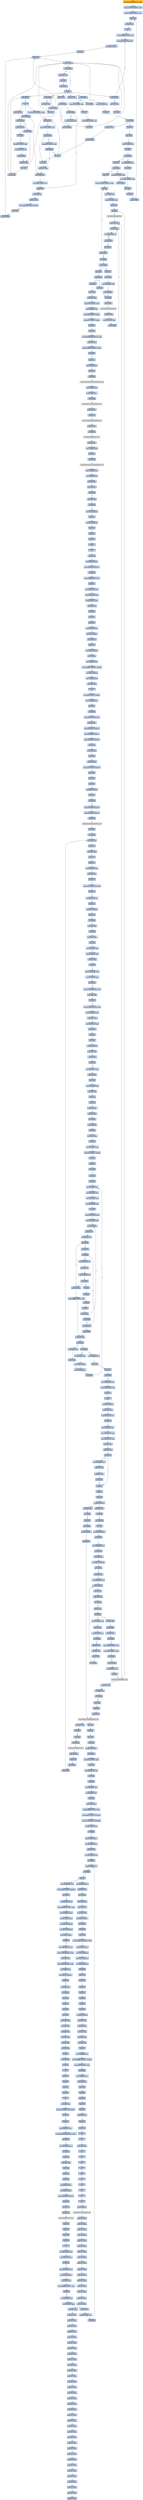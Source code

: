 digraph G {
node[shape=rectangle,style=filled,fillcolor=lightsteelblue,color=lightsteelblue]
bgcolor="transparent"
a0x0070b000movl_0x4001d0UINT32_ebx[label="start\nmovl $0x4001d0<UINT32>, %ebx",fillcolor="orange",color="lightgrey"];
a0x0070b005movl_0x401000UINT32_edi[label="0x0070b005\nmovl $0x401000<UINT32>, %edi"];
a0x0070b00amovl_0x5e3d8fUINT32_esi[label="0x0070b00a\nmovl $0x5e3d8f<UINT32>, %esi"];
a0x0070b00fpushl_ebx[label="0x0070b00f\npushl %ebx"];
a0x0070b010call_0x0070b01f[label="0x0070b010\ncall 0x0070b01f"];
a0x0070b01fcld_[label="0x0070b01f\ncld "];
a0x0070b020movb_0xffffff80UINT8_dl[label="0x0070b020\nmovb $0xffffff80<UINT8>, %dl"];
a0x0070b022movsb_ds_esi__es_edi_[label="0x0070b022\nmovsb %ds:(%esi), %es:(%edi)"];
a0x0070b023pushl_0x2UINT8[label="0x0070b023\npushl $0x2<UINT8>"];
a0x0070b025popl_ebx[label="0x0070b025\npopl %ebx"];
a0x0070b026call_esp_[label="0x0070b026\ncall (%esp)"];
a0x0070b015addb_dl_dl[label="0x0070b015\naddb %dl, %dl"];
a0x0070b017jne_0x0070b01e[label="0x0070b017\njne 0x0070b01e"];
a0x0070b019movb_esi__dl[label="0x0070b019\nmovb (%esi), %dl"];
a0x0070b01bincl_esi[label="0x0070b01b\nincl %esi"];
a0x0070b01cadcb_dl_dl[label="0x0070b01c\nadcb %dl, %dl"];
a0x0070b01eret[label="0x0070b01e\nret"];
a0x0070b029jae_0x0070b022[label="0x0070b029\njae 0x0070b022"];
a0x0070b02bxorl_ecx_ecx[label="0x0070b02b\nxorl %ecx, %ecx"];
a0x0070b02dcall_esp_[label="0x0070b02d\ncall (%esp)"];
a0x0070b030jae_0x0070b04a[label="0x0070b030\njae 0x0070b04a"];
a0x0070b032xorl_eax_eax[label="0x0070b032\nxorl %eax, %eax"];
a0x0070b034call_esp_[label="0x0070b034\ncall (%esp)"];
a0x0070b037jae_0x0070b05a[label="0x0070b037\njae 0x0070b05a"];
a0x0070b039movb_0x2UINT8_bl[label="0x0070b039\nmovb $0x2<UINT8>, %bl"];
a0x0070b03bincl_ecx[label="0x0070b03b\nincl %ecx"];
a0x0070b03cmovb_0x10UINT8_al[label="0x0070b03c\nmovb $0x10<UINT8>, %al"];
a0x0070b03ecall_esp_[label="0x0070b03e\ncall (%esp)"];
a0x0070b041adcb_al_al[label="0x0070b041\nadcb %al, %al"];
a0x0070b043jae_0x0070b03e[label="0x0070b043\njae 0x0070b03e"];
a0x0070b045jne_0x0070b086[label="0x0070b045\njne 0x0070b086"];
a0x0070b086pushl_esi[label="0x0070b086\npushl %esi"];
a0x0070b087movl_edi_esi[label="0x0070b087\nmovl %edi, %esi"];
a0x0070b089subl_eax_esi[label="0x0070b089\nsubl %eax, %esi"];
a0x0070b08brepz_movsb_ds_esi__es_edi_[label="0x0070b08b\nrepz movsb %ds:(%esi), %es:(%edi)"];
a0x0070b08dpopl_esi[label="0x0070b08d\npopl %esi"];
a0x0070b08ejmp_0x0070b026[label="0x0070b08e\njmp 0x0070b026"];
a0x0070b05alodsb_ds_esi__al[label="0x0070b05a\nlodsb %ds:(%esi), %al"];
a0x0070b05bshrl_eax[label="0x0070b05b\nshrl %eax"];
a0x0070b05dje_0x0070b0a0[label="0x0070b05d\nje 0x0070b0a0"];
a0x0070b05fadcl_ecx_ecx[label="0x0070b05f\nadcl %ecx, %ecx"];
a0x0070b061jmp_0x0070b07f[label="0x0070b061\njmp 0x0070b07f"];
a0x0070b07fincl_ecx[label="0x0070b07f\nincl %ecx"];
a0x0070b080incl_ecx[label="0x0070b080\nincl %ecx"];
a0x0070b081xchgl_eax_ebp[label="0x0070b081\nxchgl %eax, %ebp"];
a0x0070b082movl_ebp_eax[label="0x0070b082\nmovl %ebp, %eax"];
a0x0070b084movb_0x1UINT8_bl[label="0x0070b084\nmovb $0x1<UINT8>, %bl"];
a0x0070b04acall_0x0070b092[label="0x0070b04a\ncall 0x0070b092"];
a0x0070b092incl_ecx[label="0x0070b092\nincl %ecx"];
a0x0070b093call_0x4esp_[label="0x0070b093\ncall 0x4(%esp)"];
a0x0070b097adcl_ecx_ecx[label="0x0070b097\nadcl %ecx, %ecx"];
a0x0070b099call_0x4esp_[label="0x0070b099\ncall 0x4(%esp)"];
a0x0070b09djb_0x0070b093[label="0x0070b09d\njb 0x0070b093"];
a0x0070b09fret[label="0x0070b09f\nret"];
a0x0070b04fsubl_ebx_ecx[label="0x0070b04f\nsubl %ebx, %ecx"];
a0x0070b051jne_0x0070b063[label="0x0070b051\njne 0x0070b063"];
a0x0070b053call_0x0070b090[label="0x0070b053\ncall 0x0070b090"];
a0x0070b090xorl_ecx_ecx[label="0x0070b090\nxorl %ecx, %ecx"];
a0x0070b058jmp_0x0070b082[label="0x0070b058\njmp 0x0070b082"];
a0x0070b063xchgl_eax_ecx[label="0x0070b063\nxchgl %eax, %ecx"];
a0x0070b064decl_eax[label="0x0070b064\ndecl %eax"];
a0x0070b065shll_0x8UINT8_eax[label="0x0070b065\nshll $0x8<UINT8>, %eax"];
a0x0070b068lodsb_ds_esi__al[label="0x0070b068\nlodsb %ds:(%esi), %al"];
a0x0070b069call_0x0070b090[label="0x0070b069\ncall 0x0070b090"];
a0x0070b06ecmpl_0x7d00UINT32_eax[label="0x0070b06e\ncmpl $0x7d00<UINT32>, %eax"];
a0x0070b073jae_0x0070b07f[label="0x0070b073\njae 0x0070b07f"];
a0x0070b075cmpb_0x5UINT8_ah[label="0x0070b075\ncmpb $0x5<UINT8>, %ah"];
a0x0070b078jae_0x0070b080[label="0x0070b078\njae 0x0070b080"];
a0x0070b07acmpl_0x7fUINT8_eax[label="0x0070b07a\ncmpl $0x7f<UINT8>, %eax"];
a0x0070b07dja_0x0070b081[label="0x0070b07d\nja 0x0070b081"];
a0x0070b047stosb_al_es_edi_[label="0x0070b047\nstosb %al, %es:(%edi)"];
a0x0070b048jmp_0x0070b026[label="0x0070b048\njmp 0x0070b026"];
a0x0070b0a0popl_edi[label="0x0070b0a0\npopl %edi"];
a0x0070b0a1popl_ebx[label="0x0070b0a1\npopl %ebx"];
a0x0070b0a2movzwl_ebx__edi[label="0x0070b0a2\nmovzwl (%ebx), %edi"];
a0x0070b0a5decl_edi[label="0x0070b0a5\ndecl %edi"];
a0x0070b0a6je_0x0070b0b0[label="0x0070b0a6\nje 0x0070b0b0"];
a0x0070b0a8decl_edi[label="0x0070b0a8\ndecl %edi"];
a0x0070b0a9je_0x0070b0be[label="0x0070b0a9\nje 0x0070b0be"];
a0x0070b0abshll_0xcUINT8_edi[label="0x0070b0ab\nshll $0xc<UINT8>, %edi"];
a0x0070b0aejmp_0x0070b0b7[label="0x0070b0ae\njmp 0x0070b0b7"];
a0x0070b0b7incl_ebx[label="0x0070b0b7\nincl %ebx"];
a0x0070b0b8incl_ebx[label="0x0070b0b8\nincl %ebx"];
a0x0070b0b9jmp_0x0070b00f[label="0x0070b0b9\njmp 0x0070b00f"];
a0x0070b0b0movl_0x2ebx__edi[label="0x0070b0b0\nmovl 0x2(%ebx), %edi"];
a0x0070b0b3pushl_edi[label="0x0070b0b3\npushl %edi"];
a0x0070b0b4addl_0x4UINT8_ebx[label="0x0070b0b4\naddl $0x4<UINT8>, %ebx"];
a0x0070b0bepopl_edi[label="0x0070b0be\npopl %edi"];
a0x0070b0bfmovl_0x70b128UINT32_ebx[label="0x0070b0bf\nmovl $0x70b128<UINT32>, %ebx"];
a0x0070b0c4incl_edi[label="0x0070b0c4\nincl %edi"];
a0x0070b0c5movl_edi__esi[label="0x0070b0c5\nmovl (%edi), %esi"];
a0x0070b0c7scasl_es_edi__eax[label="0x0070b0c7\nscasl %es:(%edi), %eax"];
a0x0070b0c8pushl_edi[label="0x0070b0c8\npushl %edi"];
a0x0070b0c9call_ebx_[label="0x0070b0c9\ncall (%ebx)"];
LoadLibraryA_kernel32_dll[label="LoadLibraryA@kernel32.dll",fillcolor="lightgrey",color="lightgrey"];
a0x0070b0cbxchgl_eax_ebp[label="0x0070b0cb\nxchgl %eax, %ebp"];
a0x0070b0ccxorl_eax_eax[label="0x0070b0cc\nxorl %eax, %eax"];
a0x0070b0cescasb_es_edi__al[label="0x0070b0ce\nscasb %es:(%edi), %al"];
a0x0070b0cfjne_0x0070b0ce[label="0x0070b0cf\njne 0x0070b0ce"];
a0x0070b0d1decb_edi_[label="0x0070b0d1\ndecb (%edi)"];
a0x0070b0d3je_0x0070b0c4[label="0x0070b0d3\nje 0x0070b0c4"];
a0x0070b0d5decb_edi_[label="0x0070b0d5\ndecb (%edi)"];
a0x0070b0d7jne_0x0070b0df[label="0x0070b0d7\njne 0x0070b0df"];
a0x0070b0dfdecb_edi_[label="0x0070b0df\ndecb (%edi)"];
a0x0070b0e1je_0x0048f113[label="0x0070b0e1\nje 0x0048f113"];
a0x0070b0e7pushl_edi[label="0x0070b0e7\npushl %edi"];
a0x0070b0e8pushl_ebp[label="0x0070b0e8\npushl %ebp"];
a0x0070b0e9call_0x4ebx_[label="0x0070b0e9\ncall 0x4(%ebx)"];
GetProcAddress_kernel32_dll[label="GetProcAddress@kernel32.dll",fillcolor="lightgrey",color="lightgrey"];
a0x0070b0ecorl_eax_esi_[label="0x0070b0ec\norl %eax, (%esi)"];
a0x0070b0eelodsl_ds_esi__eax[label="0x0070b0ee\nlodsl %ds:(%esi), %eax"];
a0x0070b0efjne_0x0070b0cc[label="0x0070b0ef\njne 0x0070b0cc"];
LoadLibraryA_KERNEL32_dll[label="LoadLibraryA@KERNEL32.dll",fillcolor="lightgrey",color="lightgrey"];
a0x0070b0d9incl_edi[label="0x0070b0d9\nincl %edi"];
a0x0070b0dapushl_edi_[label="0x0070b0da\npushl (%edi)"];
a0x0070b0dcscasl_es_edi__eax[label="0x0070b0dc\nscasl %es:(%edi), %eax"];
a0x0070b0ddjmp_0x0070b0e8[label="0x0070b0dd\njmp 0x0070b0e8"];
a0x0048f113call_0x49be27[label="0x0048f113\ncall 0x49be27"];
a0x0049be27pushl_ebp[label="0x0049be27\npushl %ebp"];
a0x0049be28movl_esp_ebp[label="0x0049be28\nmovl %esp, %ebp"];
a0x0049be2asubl_0x10UINT8_esp[label="0x0049be2a\nsubl $0x10<UINT8>, %esp"];
a0x0049be2dmovl_0x50a590_eax[label="0x0049be2d\nmovl 0x50a590, %eax"];
a0x0049be32andl_0x0UINT8__8ebp_[label="0x0049be32\nandl $0x0<UINT8>, -8(%ebp)"];
a0x0049be36andl_0x0UINT8__4ebp_[label="0x0049be36\nandl $0x0<UINT8>, -4(%ebp)"];
a0x0049be3apushl_ebx[label="0x0049be3a\npushl %ebx"];
a0x0049be3bpushl_edi[label="0x0049be3b\npushl %edi"];
a0x0049be3cmovl_0xbb40e64eUINT32_edi[label="0x0049be3c\nmovl $0xbb40e64e<UINT32>, %edi"];
a0x0049be41cmpl_edi_eax[label="0x0049be41\ncmpl %edi, %eax"];
a0x0049be43movl_0xffff0000UINT32_ebx[label="0x0049be43\nmovl $0xffff0000<UINT32>, %ebx"];
a0x0049be48je_0x49be57[label="0x0049be48\nje 0x49be57"];
a0x0049be57pushl_esi[label="0x0049be57\npushl %esi"];
a0x0049be58leal__8ebp__eax[label="0x0049be58\nleal -8(%ebp), %eax"];
a0x0049be5bpushl_eax[label="0x0049be5b\npushl %eax"];
a0x0049be5ccall_0x4d3340[label="0x0049be5c\ncall 0x4d3340"];
GetSystemTimeAsFileTime_KERNEL32_dll[label="GetSystemTimeAsFileTime@KERNEL32.dll",fillcolor="lightgrey",color="lightgrey"];
a0x0049be62movl__4ebp__esi[label="0x0049be62\nmovl -4(%ebp), %esi"];
a0x0049be65xorl__8ebp__esi[label="0x0049be65\nxorl -8(%ebp), %esi"];
a0x0049be68call_0x4d3284[label="0x0049be68\ncall 0x4d3284"];
GetCurrentProcessId_KERNEL32_dll[label="GetCurrentProcessId@KERNEL32.dll",fillcolor="lightgrey",color="lightgrey"];
a0x0049be6exorl_eax_esi[label="0x0049be6e\nxorl %eax, %esi"];
a0x0049be70call_0x4d3250[label="0x0049be70\ncall 0x4d3250"];
GetCurrentThreadId_KERNEL32_dll[label="GetCurrentThreadId@KERNEL32.dll",fillcolor="lightgrey",color="lightgrey"];
a0x0049be76xorl_eax_esi[label="0x0049be76\nxorl %eax, %esi"];
a0x0049be78call_0x4d3278[label="0x0049be78\ncall 0x4d3278"];
GetTickCount_KERNEL32_dll[label="GetTickCount@KERNEL32.dll",fillcolor="lightgrey",color="lightgrey"];
a0x0049be7exorl_eax_esi[label="0x0049be7e\nxorl %eax, %esi"];
a0x0049be80leal__16ebp__eax[label="0x0049be80\nleal -16(%ebp), %eax"];
a0x0049be83pushl_eax[label="0x0049be83\npushl %eax"];
a0x0049be84call_0x4d3390[label="0x0049be84\ncall 0x4d3390"];
QueryPerformanceCounter_KERNEL32_dll[label="QueryPerformanceCounter@KERNEL32.dll",fillcolor="lightgrey",color="lightgrey"];
a0x0049be8amovl__12ebp__eax[label="0x0049be8a\nmovl -12(%ebp), %eax"];
a0x0049be8dxorl__16ebp__eax[label="0x0049be8d\nxorl -16(%ebp), %eax"];
a0x0049be90xorl_eax_esi[label="0x0049be90\nxorl %eax, %esi"];
a0x0049be92cmpl_edi_esi[label="0x0049be92\ncmpl %edi, %esi"];
a0x0049be94jne_0x49be9d[label="0x0049be94\njne 0x49be9d"];
a0x0049be9dtestl_esi_ebx[label="0x0049be9d\ntestl %esi, %ebx"];
a0x0049be9fjne_0x49bea8[label="0x0049be9f\njne 0x49bea8"];
a0x0049bea8movl_esi_0x50a590[label="0x0049bea8\nmovl %esi, 0x50a590"];
a0x0049beaenotl_esi[label="0x0049beae\nnotl %esi"];
a0x0049beb0movl_esi_0x50a594[label="0x0049beb0\nmovl %esi, 0x50a594"];
a0x0049beb6popl_esi[label="0x0049beb6\npopl %esi"];
a0x0049beb7popl_edi[label="0x0049beb7\npopl %edi"];
a0x0049beb8popl_ebx[label="0x0049beb8\npopl %ebx"];
a0x0049beb9leave_[label="0x0049beb9\nleave "];
a0x0049bebaret[label="0x0049beba\nret"];
a0x0048f118jmp_0x48ef34[label="0x0048f118\njmp 0x48ef34"];
a0x0048ef34pushl_0x60UINT8[label="0x0048ef34\npushl $0x60<UINT8>"];
a0x0048ef36pushl_0x4f7b30UINT32[label="0x0048ef36\npushl $0x4f7b30<UINT32>"];
a0x0048ef3bcall_0x49961c[label="0x0048ef3b\ncall 0x49961c"];
a0x0049961cpushl_0x4996b0UINT32[label="0x0049961c\npushl $0x4996b0<UINT32>"];
a0x00499621pushl_fs_0[label="0x00499621\npushl %fs:0"];
a0x00499628movl_0x10esp__eax[label="0x00499628\nmovl 0x10(%esp), %eax"];
a0x0049962cmovl_ebp_0x10esp_[label="0x0049962c\nmovl %ebp, 0x10(%esp)"];
a0x00499630leal_0x10esp__ebp[label="0x00499630\nleal 0x10(%esp), %ebp"];
a0x00499634subl_eax_esp[label="0x00499634\nsubl %eax, %esp"];
a0x00499636pushl_ebx[label="0x00499636\npushl %ebx"];
a0x00499637pushl_esi[label="0x00499637\npushl %esi"];
a0x00499638pushl_edi[label="0x00499638\npushl %edi"];
a0x00499639movl_0x50a590_eax[label="0x00499639\nmovl 0x50a590, %eax"];
a0x0049963exorl_eax__4ebp_[label="0x0049963e\nxorl %eax, -4(%ebp)"];
a0x00499641xorl_ebp_eax[label="0x00499641\nxorl %ebp, %eax"];
a0x00499643pushl_eax[label="0x00499643\npushl %eax"];
a0x00499644movl_esp__24ebp_[label="0x00499644\nmovl %esp, -24(%ebp)"];
a0x00499647pushl__8ebp_[label="0x00499647\npushl -8(%ebp)"];
a0x0049964amovl__4ebp__eax[label="0x0049964a\nmovl -4(%ebp), %eax"];
a0x0049964dmovl_0xfffffffeUINT32__4ebp_[label="0x0049964d\nmovl $0xfffffffe<UINT32>, -4(%ebp)"];
a0x00499654movl_eax__8ebp_[label="0x00499654\nmovl %eax, -8(%ebp)"];
a0x00499657leal__16ebp__eax[label="0x00499657\nleal -16(%ebp), %eax"];
a0x0049965amovl_eax_fs_0[label="0x0049965a\nmovl %eax, %fs:0"];
a0x00499660ret[label="0x00499660\nret"];
a0x0048ef40andl_0x0UINT8__4ebp_[label="0x0048ef40\nandl $0x0<UINT8>, -4(%ebp)"];
a0x0048ef44leal__112ebp__eax[label="0x0048ef44\nleal -112(%ebp), %eax"];
a0x0048ef47pushl_eax[label="0x0048ef47\npushl %eax"];
a0x0048ef48call_0x50dae4[label="0x0048ef48\ncall 0x50dae4"];
a0x004c0e3dpushl_0x457069UINT32[label="0x004c0e3d\npushl $0x457069<UINT32>"];
a0x004c0e42pushl_0x510d00[label="0x004c0e42\npushl 0x510d00"];
a0x004c0e48pushl_0x50dae4UINT32[label="0x004c0e48\npushl $0x50dae4<UINT32>"];
a0x004c0e4dpushl_0x4dff98UINT32[label="0x004c0e4d\npushl $0x4dff98<UINT32>"];
a0x004c0e52pushl_0x4d3870UINT32[label="0x004c0e52\npushl $0x4d3870<UINT32>"];
a0x004c0e57call_0x456a61[label="0x004c0e57\ncall 0x456a61"];
a0x00456a61movl_edi_edi[label="0x00456a61\nmovl %edi, %edi"];
a0x00456a63pushl_ebp[label="0x00456a63\npushl %ebp"];
a0x00456a64movl_esp_ebp[label="0x00456a64\nmovl %esp, %ebp"];
a0x00456a66cmpl_0x0UINT8_0x50dc60[label="0x00456a66\ncmpl $0x0<UINT8>, 0x50dc60"];
a0x00456a6dpushl_ebx[label="0x00456a6d\npushl %ebx"];
a0x00456a6epushl_esi[label="0x00456a6e\npushl %esi"];
a0x00456a6fpushl_edi[label="0x00456a6f\npushl %edi"];
a0x00456a70pushl_0x2UINT8[label="0x00456a70\npushl $0x2<UINT8>"];
a0x00456a72popl_ebx[label="0x00456a72\npopl %ebx"];
a0x00456a73jne_0x456aa0[label="0x00456a73\njne 0x456aa0"];
a0x00456a75pushl_0x4d39d0UINT32[label="0x00456a75\npushl $0x4d39d0<UINT32>"];
a0x00456a7apushl_0x4d39c4UINT32[label="0x00456a7a\npushl $0x4d39c4<UINT32>"];
a0x00456a7fcall_0x4d318c[label="0x00456a7f\ncall 0x4d318c"];
GetModuleHandleA_KERNEL32_dll[label="GetModuleHandleA@KERNEL32.dll",fillcolor="lightgrey",color="lightgrey"];
a0x00456a85pushl_eax[label="0x00456a85\npushl %eax"];
a0x00456a86call_0x456791[label="0x00456a86\ncall 0x456791"];
a0x00456791movl_edi_edi[label="0x00456791\nmovl %edi, %edi"];
a0x00456793pushl_ebp[label="0x00456793\npushl %ebp"];
a0x00456794movl_esp_ebp[label="0x00456794\nmovl %esp, %ebp"];
a0x00456796pushl_esi[label="0x00456796\npushl %esi"];
a0x00456797pushl_edi[label="0x00456797\npushl %edi"];
a0x00456798movl_0x8ebp__edi[label="0x00456798\nmovl 0x8(%ebp), %edi"];
a0x0045679btestl_edi_edi[label="0x0045679b\ntestl %edi, %edi"];
a0x0045679dje_0x4567ef[label="0x0045679d\nje 0x4567ef"];
a0x0045679fcmpl_0x0UINT8_0xcebp_[label="0x0045679f\ncmpl $0x0<UINT8>, 0xc(%ebp)"];
a0x004567a3je_0x4567ef[label="0x004567a3\nje 0x4567ef"];
a0x004567a5leal_0x8ebp__eax[label="0x004567a5\nleal 0x8(%ebp), %eax"];
a0x004567a8pushl_eax[label="0x004567a8\npushl %eax"];
a0x004567a9pushl_0x0UINT8[label="0x004567a9\npushl $0x0<UINT8>"];
a0x004567abpushl_edi[label="0x004567ab\npushl %edi"];
a0x004567accall_0x4566ec[label="0x004567ac\ncall 0x4566ec"];
a0x004566ecmovl_edi_edi[label="0x004566ec\nmovl %edi, %edi"];
a0x004566eepushl_ebp[label="0x004566ee\npushl %ebp"];
a0x004566efmovl_esp_ebp[label="0x004566ef\nmovl %esp, %ebp"];
a0x004566f1pushl_esi[label="0x004566f1\npushl %esi"];
a0x004566f2movl_0x8ebp__esi[label="0x004566f2\nmovl 0x8(%ebp), %esi"];
a0x004566f5movl_0x3cesi__eax[label="0x004566f5\nmovl 0x3c(%esi), %eax"];
a0x004566f8addl_esi_eax[label="0x004566f8\naddl %esi, %eax"];
a0x004566faje_0x45671b[label="0x004566fa\nje 0x45671b"];
a0x004566fcmovzwl_0xcebp__ecx[label="0x004566fc\nmovzwl 0xc(%ebp), %ecx"];
a0x00456700cmpl_0x74eax__ecx[label="0x00456700\ncmpl 0x74(%eax), %ecx"];
a0x00456703jae_0x45671b[label="0x00456703\njae 0x45671b"];
a0x00456705movl_0x78eaxecx8__edx[label="0x00456705\nmovl 0x78(%eax,%ecx,8), %edx"];
a0x00456709testl_edx_edx[label="0x00456709\ntestl %edx, %edx"];
a0x0045670bje_0x45671b[label="0x0045670b\nje 0x45671b"];
a0x0045670dmovl_0x7ceaxecx8__eax[label="0x0045670d\nmovl 0x7c(%eax,%ecx,8), %eax"];
a0x00456711movl_0x10ebp__ecx[label="0x00456711\nmovl 0x10(%ebp), %ecx"];
a0x00456714movl_eax_ecx_[label="0x00456714\nmovl %eax, (%ecx)"];
a0x00456716leal_edxesi__eax[label="0x00456716\nleal (%edx,%esi), %eax"];
a0x00456719jmp_0x456723[label="0x00456719\njmp 0x456723"];
a0x00456723popl_esi[label="0x00456723\npopl %esi"];
a0x00456724popl_ebp[label="0x00456724\npopl %ebp"];
a0x00456725ret_0xcUINT16[label="0x00456725\nret $0xc<UINT16>"];
a0x004567b1movl_eax_esi[label="0x004567b1\nmovl %eax, %esi"];
a0x004567b3testl_esi_esi[label="0x004567b3\ntestl %esi, %esi"];
a0x004567b5je_0x4567ef[label="0x004567b5\nje 0x4567ef"];
a0x004567b7movl_0x24esi__eax[label="0x004567b7\nmovl 0x24(%esi), %eax"];
a0x004567baaddl_edi_eax[label="0x004567ba\naddl %edi, %eax"];
a0x004567bcpushl_eax[label="0x004567bc\npushl %eax"];
a0x004567bdmovl_0x20esi__eax[label="0x004567bd\nmovl 0x20(%esi), %eax"];
a0x004567c0addl_edi_eax[label="0x004567c0\naddl %edi, %eax"];
a0x004567c2pushl_eax[label="0x004567c2\npushl %eax"];
a0x004567c3pushl_edi[label="0x004567c3\npushl %edi"];
a0x004567c4pushl_0x18esi_[label="0x004567c4\npushl 0x18(%esi)"];
a0x004567c7pushl_0xcebp_[label="0x004567c7\npushl 0xc(%ebp)"];
a0x004567cacall_0x45666f[label="0x004567ca\ncall 0x45666f"];
a0x0045666fmovl_edi_edi[label="0x0045666f\nmovl %edi, %edi"];
a0x00456671pushl_ebp[label="0x00456671\npushl %ebp"];
a0x00456672movl_esp_ebp[label="0x00456672\nmovl %esp, %ebp"];
a0x00456674pushl_ecx[label="0x00456674\npushl %ecx"];
a0x00456675movl_0xcebp__ecx[label="0x00456675\nmovl 0xc(%ebp), %ecx"];
a0x00456678andl_0x0UINT8__4ebp_[label="0x00456678\nandl $0x0<UINT8>, -4(%ebp)"];
a0x0045667cdecl_ecx[label="0x0045667c\ndecl %ecx"];
a0x0045667dpushl_esi[label="0x0045667d\npushl %esi"];
a0x0045667ejs_0x4566da[label="0x0045667e\njs 0x4566da"];
a0x00456680pushl_ebx[label="0x00456680\npushl %ebx"];
a0x00456681pushl_edi[label="0x00456681\npushl %edi"];
a0x00456682movl__4ebp__eax[label="0x00456682\nmovl -4(%ebp), %eax"];
a0x00456685movl_0x8ebp__edi[label="0x00456685\nmovl 0x8(%ebp), %edi"];
a0x00456688leal_ecxeax__esi[label="0x00456688\nleal (%ecx,%eax), %esi"];
a0x0045668bmovl_0x14ebp__eax[label="0x0045668b\nmovl 0x14(%ebp), %eax"];
a0x0045668esarl_esi[label="0x0045668e\nsarl %esi"];
a0x00456690movl_eaxesi4__eax[label="0x00456690\nmovl (%eax,%esi,4), %eax"];
a0x00456693addl_0x10ebp__eax[label="0x00456693\naddl 0x10(%ebp), %eax"];
a0x00456696movb_edi__bl[label="0x00456696\nmovb (%edi), %bl"];
a0x00456698movb_bl_dl[label="0x00456698\nmovb %bl, %dl"];
a0x0045669acmpb_eax__bl[label="0x0045669a\ncmpb (%eax), %bl"];
a0x0045669cjne_0x4566b8[label="0x0045669c\njne 0x4566b8"];
a0x004566b8sbbl_eax_eax[label="0x004566b8\nsbbl %eax, %eax"];
a0x004566basbbl_0xffffffffUINT8_eax[label="0x004566ba\nsbbl $0xffffffff<UINT8>, %eax"];
a0x004566bdtestl_eax_eax[label="0x004566bd\ntestl %eax, %eax"];
a0x004566bfjnl_0x4566c6[label="0x004566bf\njnl 0x4566c6"];
a0x004566c1leal__1esi__ecx[label="0x004566c1\nleal -1(%esi), %ecx"];
a0x004566c4jmp_0x4566ce[label="0x004566c4\njmp 0x4566ce"];
a0x004566cecmpl__4ebp__ecx[label="0x004566ce\ncmpl -4(%ebp), %ecx"];
a0x004566d1jnl_0x456682[label="0x004566d1\njnl 0x456682"];
a0x0045669etestb_dl_dl[label="0x0045669e\ntestb %dl, %dl"];
a0x004566a0je_0x4566b4[label="0x004566a0\nje 0x4566b4"];
a0x004566a2movb_0x1edi__bl[label="0x004566a2\nmovb 0x1(%edi), %bl"];
a0x004566a5movb_bl_dl[label="0x004566a5\nmovb %bl, %dl"];
a0x004566a7cmpb_0x1eax__bl[label="0x004566a7\ncmpb 0x1(%eax), %bl"];
a0x004566aajne_0x4566b8[label="0x004566aa\njne 0x4566b8"];
a0x004566acincl_edi[label="0x004566ac\nincl %edi"];
a0x004566adincl_edi[label="0x004566ad\nincl %edi"];
a0x004566aeincl_eax[label="0x004566ae\nincl %eax"];
a0x004566afincl_eax[label="0x004566af\nincl %eax"];
a0x004566b0testb_dl_dl[label="0x004566b0\ntestb %dl, %dl"];
a0x004566b2jne_0x456696[label="0x004566b2\njne 0x456696"];
a0x004566c6jle_0x4566d3[label="0x004566c6\njle 0x4566d3"];
a0x004566c8leal_0x1esi__eax[label="0x004566c8\nleal 0x1(%esi), %eax"];
a0x004566cbmovl_eax__4ebp_[label="0x004566cb\nmovl %eax, -4(%ebp)"];
a0x004566b4xorl_eax_eax[label="0x004566b4\nxorl %eax, %eax"];
a0x004566b6jmp_0x4566bd[label="0x004566b6\njmp 0x4566bd"];
a0x004566d3cmpl__4ebp__ecx[label="0x004566d3\ncmpl -4(%ebp), %ecx"];
a0x004566d6popl_edi[label="0x004566d6\npopl %edi"];
a0x004566d7popl_ebx[label="0x004566d7\npopl %ebx"];
a0x004566d8jnl_0x4566e0[label="0x004566d8\njnl 0x4566e0"];
a0x004566e0movl_0x18ebp__eax[label="0x004566e0\nmovl 0x18(%ebp), %eax"];
a0x004566e3movw_eaxesi2__ax[label="0x004566e3\nmovw (%eax,%esi,2), %ax"];
a0x004566e7popl_esi[label="0x004566e7\npopl %esi"];
a0x004566e8leave_[label="0x004566e8\nleave "];
a0x004566e9ret_0x14UINT16[label="0x004566e9\nret $0x14<UINT16>"];
a0x004567cfmovzwl_ax_eax[label="0x004567cf\nmovzwl %ax, %eax"];
a0x004567d2cmpl_0x14esi__eax[label="0x004567d2\ncmpl 0x14(%esi), %eax"];
a0x004567d5jae_0x4567ef[label="0x004567d5\njae 0x4567ef"];
a0x004567d7movl_0x1cesi__ecx[label="0x004567d7\nmovl 0x1c(%esi), %ecx"];
a0x004567daleal_ecxeax4__eax[label="0x004567da\nleal (%ecx,%eax,4), %eax"];
a0x004567ddmovl_eaxedi__eax[label="0x004567dd\nmovl (%eax,%edi), %eax"];
a0x004567e0addl_edi_eax[label="0x004567e0\naddl %edi, %eax"];
a0x004567e2cmpl_esi_eax[label="0x004567e2\ncmpl %esi, %eax"];
a0x004567e4jbe_0x4567f1[label="0x004567e4\njbe 0x4567f1"];
a0x004567e6movl_0x8ebp__ecx[label="0x004567e6\nmovl 0x8(%ebp), %ecx"];
a0x004567e9addl_esi_ecx[label="0x004567e9\naddl %esi, %ecx"];
a0x004567ebcmpl_ecx_eax[label="0x004567eb\ncmpl %ecx, %eax"];
a0x004567edjae_0x4567f1[label="0x004567ed\njae 0x4567f1"];
a0x004567f1popl_edi[label="0x004567f1\npopl %edi"];
a0x004567f2popl_esi[label="0x004567f2\npopl %esi"];
a0x004567f3popl_ebp[label="0x004567f3\npopl %ebp"];
a0x004567f4ret_0x8UINT16[label="0x004567f4\nret $0x8<UINT16>"];
a0x00456a8btestl_eax_eax[label="0x00456a8b\ntestl %eax, %eax"];
a0x00456a8dje_0x456a9a[label="0x00456a8d\nje 0x456a9a"];
a0x00456a8fxorl_edi_edi[label="0x00456a8f\nxorl %edi, %edi"];
a0x00456a91incl_edi[label="0x00456a91\nincl %edi"];
a0x00456a92movl_edi_0x50dc60[label="0x00456a92\nmovl %edi, 0x50dc60"];
a0x00456a98jmp_0x456aaf[label="0x00456a98\njmp 0x456aaf"];
a0x00456aafmovl_0x509008_eax[label="0x00456aaf\nmovl 0x509008, %eax"];
a0x00456ab4jmp_0x456aee[label="0x00456ab4\njmp 0x456aee"];
a0x00456aeetestl_eax_eax[label="0x00456aee\ntestl %eax, %eax"];
a0x00456af0movl_edi_0x14ebp_[label="0x00456af0\nmovl %edi, 0x14(%ebp)"];
a0x00456af3jne_0x456ab6[label="0x00456af3\njne 0x456ab6"];
a0x00456ab6movl_eax_esi[label="0x00456ab6\nmovl %eax, %esi"];
a0x00456ab8movl_0x8ebp__eax[label="0x00456ab8\nmovl 0x8(%ebp), %eax"];
a0x00456abbmovb_eax__dl[label="0x00456abb\nmovb (%eax), %dl"];
a0x00456abdmovb_dl_cl[label="0x00456abd\nmovb %dl, %cl"];
a0x00456abfcmpb_esi__dl[label="0x00456abf\ncmpb (%esi), %dl"];
a0x00456ac1jne_0x456add[label="0x00456ac1\njne 0x456add"];
a0x00456ac3testb_cl_cl[label="0x00456ac3\ntestb %cl, %cl"];
a0x00456ac5je_0x456ad9[label="0x00456ac5\nje 0x456ad9"];
a0x00456ac7movb_0x1eax__dl[label="0x00456ac7\nmovb 0x1(%eax), %dl"];
a0x00456acamovb_dl_cl[label="0x00456aca\nmovb %dl, %cl"];
a0x00456acccmpb_0x1esi__dl[label="0x00456acc\ncmpb 0x1(%esi), %dl"];
a0x00456acfjne_0x456add[label="0x00456acf\njne 0x456add"];
a0x00456ad1addl_ebx_eax[label="0x00456ad1\naddl %ebx, %eax"];
a0x00456ad3addl_ebx_esi[label="0x00456ad3\naddl %ebx, %esi"];
a0x00456ad5testb_cl_cl[label="0x00456ad5\ntestb %cl, %cl"];
a0x00456ad7jne_0x456abb[label="0x00456ad7\njne 0x456abb"];
a0x00456ad9xorl_eax_eax[label="0x00456ad9\nxorl %eax, %eax"];
a0x00456adbjmp_0x456ae2[label="0x00456adb\njmp 0x456ae2"];
a0x00456ae2testl_eax_eax[label="0x00456ae2\ntestl %eax, %eax"];
a0x00456ae4je_0x456b08[label="0x00456ae4\nje 0x456b08"];
a0x00456b08leal_0x509004edi8__edi[label="0x00456b08\nleal 0x509004(,%edi,8), %edi"];
a0x00456b0fcmpl_0x0UINT8_edi_[label="0x00456b0f\ncmpl $0x0<UINT8>, (%edi)"];
a0x00456b12jne_0x456b47[label="0x00456b12\njne 0x456b47"];
a0x00456b14pushl_0x8ebp_[label="0x00456b14\npushl 0x8(%ebp)"];
a0x00456b17movl_0x4d317c_esi[label="0x00456b17\nmovl 0x4d317c, %esi"];
a0x00456b1dcall_esi[label="0x00456b1d\ncall %esi"];
a0x00456b1fmovl_eax_ebx[label="0x00456b1f\nmovl %eax, %ebx"];
a0x00456b21testl_ebx_ebx[label="0x00456b21\ntestl %ebx, %ebx"];
a0x00456b23jne_0x456b34[label="0x00456b23\njne 0x456b34"];
a0x00456b34pushl_ebx[label="0x00456b34\npushl %ebx"];
a0x00456b35pushl_edi[label="0x00456b35\npushl %edi"];
a0x00456b36call_0x4d3178[label="0x00456b36\ncall 0x4d3178"];
InterlockedExchange_KERNEL32_dll[label="InterlockedExchange@KERNEL32.dll",fillcolor="lightgrey",color="lightgrey"];
a0x00456b3ctestl_eax_eax[label="0x00456b3c\ntestl %eax, %eax"];
a0x00456b3eje_0x456b47[label="0x00456b3e\nje 0x456b47"];
a0x00456b40pushl_ebx[label="0x00456b40\npushl %ebx"];
a0x00456b41call_0x4d3194[label="0x00456b41\ncall 0x4d3194"];
FreeLibrary_KERNEL32_dll[label="FreeLibrary@KERNEL32.dll",fillcolor="lightgrey",color="lightgrey"];
a0x00456b47pushl_0xcebp_[label="0x00456b47\npushl 0xc(%ebp)"];
a0x00456b4apushl_edi_[label="0x00456b4a\npushl (%edi)"];
a0x00456b4cjmp_0x456b95[label="0x00456b4c\njmp 0x456b95"];
a0x00456b95call_0x456791[label="0x00456b95\ncall 0x456791"];
a0x00456b9atestl_eax_eax[label="0x00456b9a\ntestl %eax, %eax"];
a0x00456b9cje_0x456af5[label="0x00456b9c\nje 0x456af5"];
a0x00456ba2pushl_eax[label="0x00456ba2\npushl %eax"];
a0x00456ba3jmp_0x456af8[label="0x00456ba3\njmp 0x456af8"];
a0x00456af8pushl_0x10ebp_[label="0x00456af8\npushl 0x10(%ebp)"];
a0x00456afbcall_0x4d3178[label="0x00456afb\ncall 0x4d3178"];
a0x00456b01popl_edi[label="0x00456b01\npopl %edi"];
a0x00456b02popl_esi[label="0x00456b02\npopl %esi"];
a0x00456b03popl_ebx[label="0x00456b03\npopl %ebx"];
a0x00456b04popl_ebp[label="0x00456b04\npopl %ebp"];
a0x00456b05ret_0x14UINT16[label="0x00456b05\nret $0x14<UINT16>"];
a0x004c0e5cjmp_0x50dae4[label="0x004c0e5c\njmp 0x50dae4"];
a0x004996b0subl_0x14UINT8_esp[label="0x004996b0\nsubl $0x14<UINT8>, %esp"];
a0x004996b3pushl_ebx[label="0x004996b3\npushl %ebx"];
a0x004996b4movl_0x20esp__ebx[label="0x004996b4\nmovl 0x20(%esp), %ebx"];
a0x004996b8pushl_ebp[label="0x004996b8\npushl %ebp"];
a0x004996b9pushl_esi[label="0x004996b9\npushl %esi"];
a0x004996bamovl_0x8ebx__esi[label="0x004996ba\nmovl 0x8(%ebx), %esi"];
a0x004996bdxorl_0x50a590_esi[label="0x004996bd\nxorl 0x50a590, %esi"];
a0x004996c3pushl_edi[label="0x004996c3\npushl %edi"];
a0x004996c4movl_esi__eax[label="0x004996c4\nmovl (%esi), %eax"];
a0x004996c6cmpl_0xfffffffeUINT8_eax[label="0x004996c6\ncmpl $0xfffffffe<UINT8>, %eax"];
a0x004996c9movb_0x0UINT8_0x13esp_[label="0x004996c9\nmovb $0x0<UINT8>, 0x13(%esp)"];
a0x004996cemovl_0x1UINT32_0x18esp_[label="0x004996ce\nmovl $0x1<UINT32>, 0x18(%esp)"];
a0x004996d6leal_0x10ebx__edi[label="0x004996d6\nleal 0x10(%ebx), %edi"];
a0x004996d9je_0x4996e8[label="0x004996d9\nje 0x4996e8"];
a0x004996e8movl_0xcesi__ecx[label="0x004996e8\nmovl 0xc(%esi), %ecx"];
a0x004996ebmovl_0x8esi__eax[label="0x004996eb\nmovl 0x8(%esi), %eax"];
a0x004996eeaddl_edi_ecx[label="0x004996ee\naddl %edi, %ecx"];
a0x004996f0xorl_eaxedi__ecx[label="0x004996f0\nxorl (%eax,%edi), %ecx"];
a0x004996f3call_0x48f5da[label="0x004996f3\ncall 0x48f5da"];
a0x0048f5dacmpl_0x50a590_ecx[label="0x0048f5da\ncmpl 0x50a590, %ecx"];
a0x0048f5e0jne_0x48f5e4[label="0x0048f5e0\njne 0x48f5e4"];
a0x0048f5e2repz_ret[label="0x0048f5e2\nrepz ret"];
a0x004996f8movl_0x28esp__eax[label="0x004996f8\nmovl 0x28(%esp), %eax"];
a0x004996fctestb_0x66UINT8_0x4eax_[label="0x004996fc\ntestb $0x66<UINT8>, 0x4(%eax)"];
a0x00499700jne_0x499825[label="0x00499700\njne 0x499825"];
a0x00499706movl_0xcebx__ebp[label="0x00499706\nmovl 0xc(%ebx), %ebp"];
a0x00499709cmpl_0xfffffffeUINT8_ebp[label="0x00499709\ncmpl $0xfffffffe<UINT8>, %ebp"];
a0x0049970cmovl_0x30esp__ecx[label="0x0049970c\nmovl 0x30(%esp), %ecx"];
a0x00499710leal_0x1cesp__edx[label="0x00499710\nleal 0x1c(%esp), %edx"];
a0x00499714movl_eax_0x1cesp_[label="0x00499714\nmovl %eax, 0x1c(%esp)"];
a0x00499718movl_ecx_0x20esp_[label="0x00499718\nmovl %ecx, 0x20(%esp)"];
a0x0049971cmovl_edx__4ebx_[label="0x0049971c\nmovl %edx, -4(%ebx)"];
a0x0049971fje_0x49977f[label="0x0049971f\nje 0x49977f"];
a0x00499721leal_ebpebp2__eax[label="0x00499721\nleal (%ebp,%ebp,2), %eax"];
a0x00499725movl_0x14esieax4__ecx[label="0x00499725\nmovl 0x14(%esi,%eax,4), %ecx"];
a0x00499729testl_ecx_ecx[label="0x00499729\ntestl %ecx, %ecx"];
a0x0049972bleal_0x10esieax4__ebx[label="0x0049972b\nleal 0x10(%esi,%eax,4), %ebx"];
a0x0049972fmovl_ebx__eax[label="0x0049972f\nmovl (%ebx), %eax"];
a0x00499731movl_eax_0x14esp_[label="0x00499731\nmovl %eax, 0x14(%esp)"];
a0x00499735je_0x49974d[label="0x00499735\nje 0x49974d"];
a0x00499737movl_edi_edx[label="0x00499737\nmovl %edi, %edx"];
a0x00499739call_0x4a3092[label="0x00499739\ncall 0x4a3092"];
a0x004a3092pushl_ebp[label="0x004a3092\npushl %ebp"];
a0x004a3093pushl_esi[label="0x004a3093\npushl %esi"];
a0x004a3094pushl_edi[label="0x004a3094\npushl %edi"];
a0x004a3095pushl_ebx[label="0x004a3095\npushl %ebx"];
a0x004a3096movl_edx_ebp[label="0x004a3096\nmovl %edx, %ebp"];
a0x004a3098xorl_eax_eax[label="0x004a3098\nxorl %eax, %eax"];
a0x004a309axorl_ebx_ebx[label="0x004a309a\nxorl %ebx, %ebx"];
a0x004a309cxorl_edx_edx[label="0x004a309c\nxorl %edx, %edx"];
a0x004a309exorl_esi_esi[label="0x004a309e\nxorl %esi, %esi"];
a0x004a30a0xorl_edi_edi[label="0x004a30a0\nxorl %edi, %edi"];
a0x004a30a2call_ecx[label="0x004a30a2\ncall %ecx"];
a0x0048f0faxorl_eax_eax[label="0x0048f0fa\nxorl %eax, %eax"];
a0x0048f0fcincl_eax[label="0x0048f0fc\nincl %eax"];
a0x0048f0fdret[label="0x0048f0fd\nret"];
a0x004a30a4popl_ebx[label="0x004a30a4\npopl %ebx"];
a0x004a30a5popl_edi[label="0x004a30a5\npopl %edi"];
a0x004a30a6popl_esi[label="0x004a30a6\npopl %esi"];
a0x004a30a7popl_ebp[label="0x004a30a7\npopl %ebp"];
a0x004a30a8ret[label="0x004a30a8\nret"];
a0x0049973etestl_eax_eax[label="0x0049973e\ntestl %eax, %eax"];
a0x00499740movb_0x1UINT8_0x13esp_[label="0x00499740\nmovb $0x1<UINT8>, 0x13(%esp)"];
a0x00499745jl_0x49978b[label="0x00499745\njl 0x49978b"];
a0x00499747jg_0x499795[label="0x00499747\njg 0x499795"];
a0x00499795movl_0x28esp__ecx[label="0x00499795\nmovl 0x28(%esp), %ecx"];
a0x00499799cmpl_0xe06d7363UINT32_ecx_[label="0x00499799\ncmpl $0xe06d7363<UINT32>, (%ecx)"];
a0x0049979fjne_0x4997cb[label="0x0049979f\njne 0x4997cb"];
a0x004997cbmovl_0x2cesp__ecx[label="0x004997cb\nmovl 0x2c(%esp), %ecx"];
a0x004997cfcall_0x4a30c2[label="0x004997cf\ncall 0x4a30c2"];
a0x004a30c2pushl_ebp[label="0x004a30c2\npushl %ebp"];
a0x004a30c3movl_esp_ebp[label="0x004a30c3\nmovl %esp, %ebp"];
a0x004a30c5pushl_ebx[label="0x004a30c5\npushl %ebx"];
a0x004a30c6pushl_esi[label="0x004a30c6\npushl %esi"];
a0x004a30c7pushl_edi[label="0x004a30c7\npushl %edi"];
a0x004a30c8pushl_0x0UINT8[label="0x004a30c8\npushl $0x0<UINT8>"];
a0x004a30capushl_0x0UINT8[label="0x004a30ca\npushl $0x0<UINT8>"];
a0x004a30ccpushl_0x4a30d7UINT32[label="0x004a30cc\npushl $0x4a30d7<UINT32>"];
a0x004a30d1pushl_ecx[label="0x004a30d1\npushl %ecx"];
a0x004a30d2call_0x4c1176[label="0x004a30d2\ncall 0x4c1176"];
a0x004c1176jmp_0x4d333c[label="0x004c1176\njmp 0x4d333c"];
RtlUnwind_KERNEL32_dll[label="RtlUnwind@KERNEL32.dll",fillcolor="lightgrey",color="lightgrey"];
a0x004a30d7popl_edi[label="0x004a30d7\npopl %edi"];
a0x004a30d8popl_esi[label="0x004a30d8\npopl %esi"];
a0x004a30d9popl_ebx[label="0x004a30d9\npopl %ebx"];
a0x004a30dapopl_ebp[label="0x004a30da\npopl %ebp"];
a0x004a30dbret[label="0x004a30db\nret"];
a0x004997d4movl_0x2cesp__eax[label="0x004997d4\nmovl 0x2c(%esp), %eax"];
a0x004997d8cmpl_ebp_0xceax_[label="0x004997d8\ncmpl %ebp, 0xc(%eax)"];
a0x004997dbje_0x4997f0[label="0x004997db\nje 0x4997f0"];
a0x004997f0movl_0x14esp__ecx[label="0x004997f0\nmovl 0x14(%esp), %ecx"];
a0x004997f4movl_ecx_0xceax_[label="0x004997f4\nmovl %ecx, 0xc(%eax)"];
a0x004997f7movl_esi__eax[label="0x004997f7\nmovl (%esi), %eax"];
a0x004997f9cmpl_0xfffffffeUINT8_eax[label="0x004997f9\ncmpl $0xfffffffe<UINT8>, %eax"];
a0x004997fcje_0x49980b[label="0x004997fc\nje 0x49980b"];
a0x0049980bmovl_0xcesi__ecx[label="0x0049980b\nmovl 0xc(%esi), %ecx"];
a0x0049980emovl_0x8esi__edx[label="0x0049980e\nmovl 0x8(%esi), %edx"];
a0x00499811addl_edi_ecx[label="0x00499811\naddl %edi, %ecx"];
a0x00499813xorl_edxedi__ecx[label="0x00499813\nxorl (%edx,%edi), %ecx"];
a0x00499816call_0x48f5da[label="0x00499816\ncall 0x48f5da"];
a0x0049981bmovl_0x8ebx__ecx[label="0x0049981b\nmovl 0x8(%ebx), %ecx"];
a0x0049981emovl_edi_edx[label="0x0049981e\nmovl %edi, %edx"];
a0x00499820jmp_0x4a30a9[label="0x00499820\njmp 0x4a30a9"];
a0x004a30a9movl_edx_ebp[label="0x004a30a9\nmovl %edx, %ebp"];
a0x004a30abmovl_ecx_esi[label="0x004a30ab\nmovl %ecx, %esi"];
a0x004a30admovl_ecx_eax[label="0x004a30ad\nmovl %ecx, %eax"];
a0x004a30afpushl_0x1UINT8[label="0x004a30af\npushl $0x1<UINT8>"];
a0x004a30b1call_0x4b8435[label="0x004a30b1\ncall 0x4b8435"];
a0x004b8435pushl_ebx[label="0x004b8435\npushl %ebx"];
a0x004b8436pushl_ecx[label="0x004b8436\npushl %ecx"];
a0x004b8437movl_0x50b670UINT32_ebx[label="0x004b8437\nmovl $0x50b670<UINT32>, %ebx"];
a0x004b843cmovl_0xcesp__ecx[label="0x004b843c\nmovl 0xc(%esp), %ecx"];
a0x004b8440movl_ecx_0x8ebx_[label="0x004b8440\nmovl %ecx, 0x8(%ebx)"];
a0x004b8443movl_eax_0x4ebx_[label="0x004b8443\nmovl %eax, 0x4(%ebx)"];
a0x004b8446movl_ebp_0xcebx_[label="0x004b8446\nmovl %ebp, 0xc(%ebx)"];
a0x004b8449pushl_ebp[label="0x004b8449\npushl %ebp"];
a0x004b844apushl_ecx[label="0x004b844a\npushl %ecx"];
a0x004b844bpushl_eax[label="0x004b844b\npushl %eax"];
a0x004b844cpopl_eax[label="0x004b844c\npopl %eax"];
a0x004b844dpopl_ecx[label="0x004b844d\npopl %ecx"];
a0x004b844epopl_ebp[label="0x004b844e\npopl %ebp"];
a0x004b844fpopl_ecx[label="0x004b844f\npopl %ecx"];
a0x004b8450popl_ebx[label="0x004b8450\npopl %ebx"];
a0x004b8451ret_0x4UINT16[label="0x004b8451\nret $0x4<UINT16>"];
a0x004a30b6xorl_eax_eax[label="0x004a30b6\nxorl %eax, %eax"];
a0x004a30b8xorl_ebx_ebx[label="0x004a30b8\nxorl %ebx, %ebx"];
a0x004a30baxorl_ecx_ecx[label="0x004a30ba\nxorl %ecx, %ecx"];
a0x004a30bcxorl_edx_edx[label="0x004a30bc\nxorl %edx, %edx"];
a0x004a30bexorl_edi_edi[label="0x004a30be\nxorl %edi, %edi"];
a0x004a30c0jmp_esi[label="0x004a30c0\njmp %esi"];
a0x0048f0femovl__24ebp__esp[label="0x0048f0fe\nmovl -24(%ebp), %esp"];
a0x0048f101movl_0xfffffffeUINT32__4ebp_[label="0x0048f101\nmovl $0xfffffffe<UINT32>, -4(%ebp)"];
a0x0048f108movl_0xffUINT32_eax[label="0x0048f108\nmovl $0xff<UINT32>, %eax"];
a0x0048f10dcall_0x499661[label="0x0048f10d\ncall 0x499661"];
a0x00499661movl__16ebp__ecx[label="0x00499661\nmovl -16(%ebp), %ecx"];
a0x00499664movl_ecx_fs_0[label="0x00499664\nmovl %ecx, %fs:0"];
a0x0049966bpopl_ecx[label="0x0049966b\npopl %ecx"];
a0x0049966cpopl_edi[label="0x0049966c\npopl %edi"];
a0x0049966dpopl_edi[label="0x0049966d\npopl %edi"];
a0x0049966epopl_esi[label="0x0049966e\npopl %esi"];
a0x0049966fpopl_ebx[label="0x0049966f\npopl %ebx"];
a0x00499670movl_ebp_esp[label="0x00499670\nmovl %ebp, %esp"];
a0x00499672popl_ebp[label="0x00499672\npopl %ebp"];
a0x00499673pushl_ecx[label="0x00499673\npushl %ecx"];
a0x00499674ret[label="0x00499674\nret"];
a0x0048f112ret[label="0x0048f112\nret"];
a0x7c8000c0addb_al_eax_[label="0x7c8000c0\naddb %al, (%eax)"];
a0x7c839aa8int3_[label="0x7c839aa8\nint3 "];
a0x7c839aa9int3_[label="0x7c839aa9\nint3 "];
a0x7c839aaaint3_[label="0x7c839aaa\nint3 "];
a0x7c839aabint3_[label="0x7c839aab\nint3 "];
a0x7c839aacint3_[label="0x7c839aac\nint3 "];
a0x7c839aadint3_[label="0x7c839aad\nint3 "];
a0x7c839aaeint3_[label="0x7c839aae\nint3 "];
a0x7c839aafint3_[label="0x7c839aaf\nint3 "];
a0x7c839ab0int3_[label="0x7c839ab0\nint3 "];
a0x7c839ab1int3_[label="0x7c839ab1\nint3 "];
a0x7c839ab2jmp_0x7c801e1a[label="0x7c839ab2\njmp 0x7c801e1a"];
TerminateProcess_kernel32_dll[label="TerminateProcess@kernel32.dll",fillcolor="lightgrey",color="lightgrey"];
a0x7c9032a8addb_al_eax_[label="0x7c9032a8\naddb %al, (%eax)"];
a0x7c9032aaaddb_al_eax_[label="0x7c9032aa\naddb %al, (%eax)"];
a0x7c9032acaddb_al_eax_[label="0x7c9032ac\naddb %al, (%eax)"];
a0x7c9032aeaddb_al_eax_[label="0x7c9032ae\naddb %al, (%eax)"];
a0x7c9032b0addb_al_eax_[label="0x7c9032b0\naddb %al, (%eax)"];
a0x7c9032b2addb_al_eax_[label="0x7c9032b2\naddb %al, (%eax)"];
a0x7c9032b4addb_al_eax_[label="0x7c9032b4\naddb %al, (%eax)"];
a0x7c9032b6addb_al_eax_[label="0x7c9032b6\naddb %al, (%eax)"];
a0x7c9032b8addb_al_eax_[label="0x7c9032b8\naddb %al, (%eax)"];
a0x7c9032baaddb_al_eax_[label="0x7c9032ba\naddb %al, (%eax)"];
a0x7c9032bcaddb_al_eax_[label="0x7c9032bc\naddb %al, (%eax)"];
a0x7c9032beaddb_al_eax_[label="0x7c9032be\naddb %al, (%eax)"];
a0x7c9032c0addb_al_eax_[label="0x7c9032c0\naddb %al, (%eax)"];
a0x7c9032c2addb_al_eax_[label="0x7c9032c2\naddb %al, (%eax)"];
a0x7c9032c4addb_al_eax_[label="0x7c9032c4\naddb %al, (%eax)"];
a0x7c9032c6addb_al_eax_[label="0x7c9032c6\naddb %al, (%eax)"];
a0x7c9032c8addb_al_eax_[label="0x7c9032c8\naddb %al, (%eax)"];
a0x7c9032caaddb_al_eax_[label="0x7c9032ca\naddb %al, (%eax)"];
a0x7c9032ccaddb_al_eax_[label="0x7c9032cc\naddb %al, (%eax)"];
a0x7c9032ceaddb_al_eax_[label="0x7c9032ce\naddb %al, (%eax)"];
a0x7c9032d0addb_al_eax_[label="0x7c9032d0\naddb %al, (%eax)"];
a0x7c9032d2addb_al_eax_[label="0x7c9032d2\naddb %al, (%eax)"];
a0x7c9032d4addb_al_eax_[label="0x7c9032d4\naddb %al, (%eax)"];
a0x7c9032d6addb_al_eax_[label="0x7c9032d6\naddb %al, (%eax)"];
a0x7c9032d8addb_al_eax_[label="0x7c9032d8\naddb %al, (%eax)"];
a0x7c9032daaddb_al_eax_[label="0x7c9032da\naddb %al, (%eax)"];
a0x7c9032dcaddb_al_eax_[label="0x7c9032dc\naddb %al, (%eax)"];
a0x7c9032deaddb_al_eax_[label="0x7c9032de\naddb %al, (%eax)"];
a0x7c9032e0addb_al_eax_[label="0x7c9032e0\naddb %al, (%eax)"];
a0x7c9032e2addb_al_eax_[label="0x7c9032e2\naddb %al, (%eax)"];
a0x7c9032e4addb_al_eax_[label="0x7c9032e4\naddb %al, (%eax)"];
a0x7c9032e6addb_al_eax_[label="0x7c9032e6\naddb %al, (%eax)"];
a0x7c9032e8addb_al_eax_[label="0x7c9032e8\naddb %al, (%eax)"];
a0x7c9032eaaddb_al_eax_[label="0x7c9032ea\naddb %al, (%eax)"];
a0x7c9032ecaddb_al_eax_[label="0x7c9032ec\naddb %al, (%eax)"];
a0x7c9032eeaddb_al_eax_[label="0x7c9032ee\naddb %al, (%eax)"];
a0x7c9032f0addb_al_eax_[label="0x7c9032f0\naddb %al, (%eax)"];
a0x7c9032f2addb_al_eax_[label="0x7c9032f2\naddb %al, (%eax)"];
a0x7c9032f4addb_al_eax_[label="0x7c9032f4\naddb %al, (%eax)"];
a0x7c9032f6addb_al_eax_[label="0x7c9032f6\naddb %al, (%eax)"];
a0x7c9032f8addb_al_eax_[label="0x7c9032f8\naddb %al, (%eax)"];
a0x7c9032faaddb_al_eax_[label="0x7c9032fa\naddb %al, (%eax)"];
a0x7c9032fcaddb_al_eax_[label="0x7c9032fc\naddb %al, (%eax)"];
a0x7c9032feaddb_al_eax_[label="0x7c9032fe\naddb %al, (%eax)"];
a0x7c903300addb_al_eax_[label="0x7c903300\naddb %al, (%eax)"];
a0x7c903302addb_al_eax_[label="0x7c903302\naddb %al, (%eax)"];
a0x7c903304addb_al_eax_[label="0x7c903304\naddb %al, (%eax)"];
a0x7c903306addb_al_eax_[label="0x7c903306\naddb %al, (%eax)"];
a0x7c903308addb_al_eax_[label="0x7c903308\naddb %al, (%eax)"];
a0x7c90330aaddb_al_eax_[label="0x7c90330a\naddb %al, (%eax)"];
a0x7c90330caddb_al_eax_[label="0x7c90330c\naddb %al, (%eax)"];
a0x0070b000movl_0x4001d0UINT32_ebx -> a0x0070b005movl_0x401000UINT32_edi [color="#000000"];
a0x0070b005movl_0x401000UINT32_edi -> a0x0070b00amovl_0x5e3d8fUINT32_esi [color="#000000"];
a0x0070b00amovl_0x5e3d8fUINT32_esi -> a0x0070b00fpushl_ebx [color="#000000"];
a0x0070b00fpushl_ebx -> a0x0070b010call_0x0070b01f [color="#000000"];
a0x0070b010call_0x0070b01f -> a0x0070b01fcld_ [color="#000000"];
a0x0070b01fcld_ -> a0x0070b020movb_0xffffff80UINT8_dl [color="#000000"];
a0x0070b020movb_0xffffff80UINT8_dl -> a0x0070b022movsb_ds_esi__es_edi_ [color="#000000"];
a0x0070b022movsb_ds_esi__es_edi_ -> a0x0070b023pushl_0x2UINT8 [color="#000000"];
a0x0070b023pushl_0x2UINT8 -> a0x0070b025popl_ebx [color="#000000"];
a0x0070b025popl_ebx -> a0x0070b026call_esp_ [color="#000000"];
a0x0070b026call_esp_ -> a0x0070b015addb_dl_dl [color="#000000"];
a0x0070b015addb_dl_dl -> a0x0070b017jne_0x0070b01e [color="#000000"];
a0x0070b017jne_0x0070b01e -> a0x0070b019movb_esi__dl [color="#000000",label="F"];
a0x0070b019movb_esi__dl -> a0x0070b01bincl_esi [color="#000000"];
a0x0070b01bincl_esi -> a0x0070b01cadcb_dl_dl [color="#000000"];
a0x0070b01cadcb_dl_dl -> a0x0070b01eret [color="#000000"];
a0x0070b01eret -> a0x0070b029jae_0x0070b022 [color="#000000"];
a0x0070b029jae_0x0070b022 -> a0x0070b022movsb_ds_esi__es_edi_ [color="#000000",label="T"];
a0x0070b017jne_0x0070b01e -> a0x0070b01eret [color="#000000",label="T"];
a0x0070b029jae_0x0070b022 -> a0x0070b02bxorl_ecx_ecx [color="#000000",label="F"];
a0x0070b02bxorl_ecx_ecx -> a0x0070b02dcall_esp_ [color="#000000"];
a0x0070b02dcall_esp_ -> a0x0070b015addb_dl_dl [color="#000000"];
a0x0070b01eret -> a0x0070b030jae_0x0070b04a [color="#000000"];
a0x0070b030jae_0x0070b04a -> a0x0070b032xorl_eax_eax [color="#000000",label="F"];
a0x0070b032xorl_eax_eax -> a0x0070b034call_esp_ [color="#000000"];
a0x0070b034call_esp_ -> a0x0070b015addb_dl_dl [color="#000000"];
a0x0070b01eret -> a0x0070b037jae_0x0070b05a [color="#000000"];
a0x0070b037jae_0x0070b05a -> a0x0070b039movb_0x2UINT8_bl [color="#000000",label="F"];
a0x0070b039movb_0x2UINT8_bl -> a0x0070b03bincl_ecx [color="#000000"];
a0x0070b03bincl_ecx -> a0x0070b03cmovb_0x10UINT8_al [color="#000000"];
a0x0070b03cmovb_0x10UINT8_al -> a0x0070b03ecall_esp_ [color="#000000"];
a0x0070b03ecall_esp_ -> a0x0070b015addb_dl_dl [color="#000000"];
a0x0070b01eret -> a0x0070b041adcb_al_al [color="#000000"];
a0x0070b041adcb_al_al -> a0x0070b043jae_0x0070b03e [color="#000000"];
a0x0070b043jae_0x0070b03e -> a0x0070b03ecall_esp_ [color="#000000",label="T"];
a0x0070b043jae_0x0070b03e -> a0x0070b045jne_0x0070b086 [color="#000000",label="F"];
a0x0070b045jne_0x0070b086 -> a0x0070b086pushl_esi [color="#000000",label="T"];
a0x0070b086pushl_esi -> a0x0070b087movl_edi_esi [color="#000000"];
a0x0070b087movl_edi_esi -> a0x0070b089subl_eax_esi [color="#000000"];
a0x0070b089subl_eax_esi -> a0x0070b08brepz_movsb_ds_esi__es_edi_ [color="#000000"];
a0x0070b08brepz_movsb_ds_esi__es_edi_ -> a0x0070b08dpopl_esi [color="#000000"];
a0x0070b08dpopl_esi -> a0x0070b08ejmp_0x0070b026 [color="#000000"];
a0x0070b08ejmp_0x0070b026 -> a0x0070b026call_esp_ [color="#000000"];
a0x0070b037jae_0x0070b05a -> a0x0070b05alodsb_ds_esi__al [color="#000000",label="T"];
a0x0070b05alodsb_ds_esi__al -> a0x0070b05bshrl_eax [color="#000000"];
a0x0070b05bshrl_eax -> a0x0070b05dje_0x0070b0a0 [color="#000000"];
a0x0070b05dje_0x0070b0a0 -> a0x0070b05fadcl_ecx_ecx [color="#000000",label="F"];
a0x0070b05fadcl_ecx_ecx -> a0x0070b061jmp_0x0070b07f [color="#000000"];
a0x0070b061jmp_0x0070b07f -> a0x0070b07fincl_ecx [color="#000000"];
a0x0070b07fincl_ecx -> a0x0070b080incl_ecx [color="#000000"];
a0x0070b080incl_ecx -> a0x0070b081xchgl_eax_ebp [color="#000000"];
a0x0070b081xchgl_eax_ebp -> a0x0070b082movl_ebp_eax [color="#000000"];
a0x0070b082movl_ebp_eax -> a0x0070b084movb_0x1UINT8_bl [color="#000000"];
a0x0070b084movb_0x1UINT8_bl -> a0x0070b086pushl_esi [color="#000000"];
a0x0070b030jae_0x0070b04a -> a0x0070b04acall_0x0070b092 [color="#000000",label="T"];
a0x0070b04acall_0x0070b092 -> a0x0070b092incl_ecx [color="#000000"];
a0x0070b092incl_ecx -> a0x0070b093call_0x4esp_ [color="#000000"];
a0x0070b093call_0x4esp_ -> a0x0070b015addb_dl_dl [color="#000000"];
a0x0070b01eret -> a0x0070b097adcl_ecx_ecx [color="#000000"];
a0x0070b097adcl_ecx_ecx -> a0x0070b099call_0x4esp_ [color="#000000"];
a0x0070b099call_0x4esp_ -> a0x0070b015addb_dl_dl [color="#000000"];
a0x0070b01eret -> a0x0070b09djb_0x0070b093 [color="#000000"];
a0x0070b09djb_0x0070b093 -> a0x0070b09fret [color="#000000",label="F"];
a0x0070b09fret -> a0x0070b04fsubl_ebx_ecx [color="#000000"];
a0x0070b04fsubl_ebx_ecx -> a0x0070b051jne_0x0070b063 [color="#000000"];
a0x0070b051jne_0x0070b063 -> a0x0070b053call_0x0070b090 [color="#000000",label="F"];
a0x0070b053call_0x0070b090 -> a0x0070b090xorl_ecx_ecx [color="#000000"];
a0x0070b090xorl_ecx_ecx -> a0x0070b092incl_ecx [color="#000000"];
a0x0070b09fret -> a0x0070b058jmp_0x0070b082 [color="#000000"];
a0x0070b058jmp_0x0070b082 -> a0x0070b082movl_ebp_eax [color="#000000"];
a0x0070b051jne_0x0070b063 -> a0x0070b063xchgl_eax_ecx [color="#000000",label="T"];
a0x0070b063xchgl_eax_ecx -> a0x0070b064decl_eax [color="#000000"];
a0x0070b064decl_eax -> a0x0070b065shll_0x8UINT8_eax [color="#000000"];
a0x0070b065shll_0x8UINT8_eax -> a0x0070b068lodsb_ds_esi__al [color="#000000"];
a0x0070b068lodsb_ds_esi__al -> a0x0070b069call_0x0070b090 [color="#000000"];
a0x0070b069call_0x0070b090 -> a0x0070b090xorl_ecx_ecx [color="#000000"];
a0x0070b09fret -> a0x0070b06ecmpl_0x7d00UINT32_eax [color="#000000"];
a0x0070b06ecmpl_0x7d00UINT32_eax -> a0x0070b073jae_0x0070b07f [color="#000000"];
a0x0070b073jae_0x0070b07f -> a0x0070b075cmpb_0x5UINT8_ah [color="#000000",label="F"];
a0x0070b075cmpb_0x5UINT8_ah -> a0x0070b078jae_0x0070b080 [color="#000000"];
a0x0070b078jae_0x0070b080 -> a0x0070b07acmpl_0x7fUINT8_eax [color="#000000",label="F"];
a0x0070b07acmpl_0x7fUINT8_eax -> a0x0070b07dja_0x0070b081 [color="#000000"];
a0x0070b07dja_0x0070b081 -> a0x0070b07fincl_ecx [color="#000000",label="F"];
a0x0070b045jne_0x0070b086 -> a0x0070b047stosb_al_es_edi_ [color="#000000",label="F"];
a0x0070b047stosb_al_es_edi_ -> a0x0070b048jmp_0x0070b026 [color="#000000"];
a0x0070b048jmp_0x0070b026 -> a0x0070b026call_esp_ [color="#000000"];
a0x0070b09djb_0x0070b093 -> a0x0070b093call_0x4esp_ [color="#000000",label="T"];
a0x0070b07dja_0x0070b081 -> a0x0070b081xchgl_eax_ebp [color="#000000",label="T"];
a0x0070b078jae_0x0070b080 -> a0x0070b080incl_ecx [color="#000000",label="T"];
a0x0070b073jae_0x0070b07f -> a0x0070b07fincl_ecx [color="#000000",label="T"];
a0x0070b05dje_0x0070b0a0 -> a0x0070b0a0popl_edi [color="#000000",label="T"];
a0x0070b0a0popl_edi -> a0x0070b0a1popl_ebx [color="#000000"];
a0x0070b0a1popl_ebx -> a0x0070b0a2movzwl_ebx__edi [color="#000000"];
a0x0070b0a2movzwl_ebx__edi -> a0x0070b0a5decl_edi [color="#000000"];
a0x0070b0a5decl_edi -> a0x0070b0a6je_0x0070b0b0 [color="#000000"];
a0x0070b0a6je_0x0070b0b0 -> a0x0070b0a8decl_edi [color="#000000",label="F"];
a0x0070b0a8decl_edi -> a0x0070b0a9je_0x0070b0be [color="#000000"];
a0x0070b0a9je_0x0070b0be -> a0x0070b0abshll_0xcUINT8_edi [color="#000000",label="F"];
a0x0070b0abshll_0xcUINT8_edi -> a0x0070b0aejmp_0x0070b0b7 [color="#000000"];
a0x0070b0aejmp_0x0070b0b7 -> a0x0070b0b7incl_ebx [color="#000000"];
a0x0070b0b7incl_ebx -> a0x0070b0b8incl_ebx [color="#000000"];
a0x0070b0b8incl_ebx -> a0x0070b0b9jmp_0x0070b00f [color="#000000"];
a0x0070b0b9jmp_0x0070b00f -> a0x0070b00fpushl_ebx [color="#000000"];
a0x0070b0a6je_0x0070b0b0 -> a0x0070b0b0movl_0x2ebx__edi [color="#000000",label="T"];
a0x0070b0b0movl_0x2ebx__edi -> a0x0070b0b3pushl_edi [color="#000000"];
a0x0070b0b3pushl_edi -> a0x0070b0b4addl_0x4UINT8_ebx [color="#000000"];
a0x0070b0b4addl_0x4UINT8_ebx -> a0x0070b0b7incl_ebx [color="#000000"];
a0x0070b0a9je_0x0070b0be -> a0x0070b0bepopl_edi [color="#000000",label="T"];
a0x0070b0bepopl_edi -> a0x0070b0bfmovl_0x70b128UINT32_ebx [color="#000000"];
a0x0070b0bfmovl_0x70b128UINT32_ebx -> a0x0070b0c4incl_edi [color="#000000"];
a0x0070b0c4incl_edi -> a0x0070b0c5movl_edi__esi [color="#000000"];
a0x0070b0c5movl_edi__esi -> a0x0070b0c7scasl_es_edi__eax [color="#000000"];
a0x0070b0c7scasl_es_edi__eax -> a0x0070b0c8pushl_edi [color="#000000"];
a0x0070b0c8pushl_edi -> a0x0070b0c9call_ebx_ [color="#000000"];
a0x0070b0c9call_ebx_ -> LoadLibraryA_kernel32_dll [color="#000000"];
LoadLibraryA_kernel32_dll -> a0x0070b0cbxchgl_eax_ebp [color="#000000"];
a0x0070b0cbxchgl_eax_ebp -> a0x0070b0ccxorl_eax_eax [color="#000000"];
a0x0070b0ccxorl_eax_eax -> a0x0070b0cescasb_es_edi__al [color="#000000"];
a0x0070b0cescasb_es_edi__al -> a0x0070b0cfjne_0x0070b0ce [color="#000000"];
a0x0070b0cfjne_0x0070b0ce -> a0x0070b0cescasb_es_edi__al [color="#000000",label="T"];
a0x0070b0cfjne_0x0070b0ce -> a0x0070b0d1decb_edi_ [color="#000000",label="F"];
a0x0070b0d1decb_edi_ -> a0x0070b0d3je_0x0070b0c4 [color="#000000"];
a0x0070b0d3je_0x0070b0c4 -> a0x0070b0d5decb_edi_ [color="#000000",label="F"];
a0x0070b0d5decb_edi_ -> a0x0070b0d7jne_0x0070b0df [color="#000000"];
a0x0070b0d7jne_0x0070b0df -> a0x0070b0dfdecb_edi_ [color="#000000",label="T"];
a0x0070b0dfdecb_edi_ -> a0x0070b0e1je_0x0048f113 [color="#000000"];
a0x0070b0e1je_0x0048f113 -> a0x0070b0e7pushl_edi [color="#000000",label="F"];
a0x0070b0e7pushl_edi -> a0x0070b0e8pushl_ebp [color="#000000"];
a0x0070b0e8pushl_ebp -> a0x0070b0e9call_0x4ebx_ [color="#000000"];
a0x0070b0e9call_0x4ebx_ -> GetProcAddress_kernel32_dll [color="#000000"];
GetProcAddress_kernel32_dll -> a0x0070b0ecorl_eax_esi_ [color="#000000"];
a0x0070b0ecorl_eax_esi_ -> a0x0070b0eelodsl_ds_esi__eax [color="#000000"];
a0x0070b0eelodsl_ds_esi__eax -> a0x0070b0efjne_0x0070b0cc [color="#000000"];
a0x0070b0efjne_0x0070b0cc -> a0x0070b0ccxorl_eax_eax [color="#000000",label="T"];
a0x0070b0d3je_0x0070b0c4 -> a0x0070b0c4incl_edi [color="#000000",label="T"];
a0x0070b0c9call_ebx_ -> LoadLibraryA_KERNEL32_dll [color="#000000"];
LoadLibraryA_KERNEL32_dll -> a0x0070b0cbxchgl_eax_ebp [color="#000000"];
a0x0070b0d7jne_0x0070b0df -> a0x0070b0d9incl_edi [color="#000000",label="F"];
a0x0070b0d9incl_edi -> a0x0070b0dapushl_edi_ [color="#000000"];
a0x0070b0dapushl_edi_ -> a0x0070b0dcscasl_es_edi__eax [color="#000000"];
a0x0070b0dcscasl_es_edi__eax -> a0x0070b0ddjmp_0x0070b0e8 [color="#000000"];
a0x0070b0ddjmp_0x0070b0e8 -> a0x0070b0e8pushl_ebp [color="#000000"];
a0x0070b0e1je_0x0048f113 -> a0x0048f113call_0x49be27 [color="#000000",label="T"];
a0x0048f113call_0x49be27 -> a0x0049be27pushl_ebp [color="#000000"];
a0x0049be27pushl_ebp -> a0x0049be28movl_esp_ebp [color="#000000"];
a0x0049be28movl_esp_ebp -> a0x0049be2asubl_0x10UINT8_esp [color="#000000"];
a0x0049be2asubl_0x10UINT8_esp -> a0x0049be2dmovl_0x50a590_eax [color="#000000"];
a0x0049be2dmovl_0x50a590_eax -> a0x0049be32andl_0x0UINT8__8ebp_ [color="#000000"];
a0x0049be32andl_0x0UINT8__8ebp_ -> a0x0049be36andl_0x0UINT8__4ebp_ [color="#000000"];
a0x0049be36andl_0x0UINT8__4ebp_ -> a0x0049be3apushl_ebx [color="#000000"];
a0x0049be3apushl_ebx -> a0x0049be3bpushl_edi [color="#000000"];
a0x0049be3bpushl_edi -> a0x0049be3cmovl_0xbb40e64eUINT32_edi [color="#000000"];
a0x0049be3cmovl_0xbb40e64eUINT32_edi -> a0x0049be41cmpl_edi_eax [color="#000000"];
a0x0049be41cmpl_edi_eax -> a0x0049be43movl_0xffff0000UINT32_ebx [color="#000000"];
a0x0049be43movl_0xffff0000UINT32_ebx -> a0x0049be48je_0x49be57 [color="#000000"];
a0x0049be48je_0x49be57 -> a0x0049be57pushl_esi [color="#000000",label="T"];
a0x0049be57pushl_esi -> a0x0049be58leal__8ebp__eax [color="#000000"];
a0x0049be58leal__8ebp__eax -> a0x0049be5bpushl_eax [color="#000000"];
a0x0049be5bpushl_eax -> a0x0049be5ccall_0x4d3340 [color="#000000"];
a0x0049be5ccall_0x4d3340 -> GetSystemTimeAsFileTime_KERNEL32_dll [color="#000000"];
GetSystemTimeAsFileTime_KERNEL32_dll -> a0x0049be62movl__4ebp__esi [color="#000000"];
a0x0049be62movl__4ebp__esi -> a0x0049be65xorl__8ebp__esi [color="#000000"];
a0x0049be65xorl__8ebp__esi -> a0x0049be68call_0x4d3284 [color="#000000"];
a0x0049be68call_0x4d3284 -> GetCurrentProcessId_KERNEL32_dll [color="#000000"];
GetCurrentProcessId_KERNEL32_dll -> a0x0049be6exorl_eax_esi [color="#000000"];
a0x0049be6exorl_eax_esi -> a0x0049be70call_0x4d3250 [color="#000000"];
a0x0049be70call_0x4d3250 -> GetCurrentThreadId_KERNEL32_dll [color="#000000"];
GetCurrentThreadId_KERNEL32_dll -> a0x0049be76xorl_eax_esi [color="#000000"];
a0x0049be76xorl_eax_esi -> a0x0049be78call_0x4d3278 [color="#000000"];
a0x0049be78call_0x4d3278 -> GetTickCount_KERNEL32_dll [color="#000000"];
GetTickCount_KERNEL32_dll -> a0x0049be7exorl_eax_esi [color="#000000"];
a0x0049be7exorl_eax_esi -> a0x0049be80leal__16ebp__eax [color="#000000"];
a0x0049be80leal__16ebp__eax -> a0x0049be83pushl_eax [color="#000000"];
a0x0049be83pushl_eax -> a0x0049be84call_0x4d3390 [color="#000000"];
a0x0049be84call_0x4d3390 -> QueryPerformanceCounter_KERNEL32_dll [color="#000000"];
QueryPerformanceCounter_KERNEL32_dll -> a0x0049be8amovl__12ebp__eax [color="#000000"];
a0x0049be8amovl__12ebp__eax -> a0x0049be8dxorl__16ebp__eax [color="#000000"];
a0x0049be8dxorl__16ebp__eax -> a0x0049be90xorl_eax_esi [color="#000000"];
a0x0049be90xorl_eax_esi -> a0x0049be92cmpl_edi_esi [color="#000000"];
a0x0049be92cmpl_edi_esi -> a0x0049be94jne_0x49be9d [color="#000000"];
a0x0049be94jne_0x49be9d -> a0x0049be9dtestl_esi_ebx [color="#000000",label="T"];
a0x0049be9dtestl_esi_ebx -> a0x0049be9fjne_0x49bea8 [color="#000000"];
a0x0049be9fjne_0x49bea8 -> a0x0049bea8movl_esi_0x50a590 [color="#000000",label="T"];
a0x0049bea8movl_esi_0x50a590 -> a0x0049beaenotl_esi [color="#000000"];
a0x0049beaenotl_esi -> a0x0049beb0movl_esi_0x50a594 [color="#000000"];
a0x0049beb0movl_esi_0x50a594 -> a0x0049beb6popl_esi [color="#000000"];
a0x0049beb6popl_esi -> a0x0049beb7popl_edi [color="#000000"];
a0x0049beb7popl_edi -> a0x0049beb8popl_ebx [color="#000000"];
a0x0049beb8popl_ebx -> a0x0049beb9leave_ [color="#000000"];
a0x0049beb9leave_ -> a0x0049bebaret [color="#000000"];
a0x0049bebaret -> a0x0048f118jmp_0x48ef34 [color="#000000"];
a0x0048f118jmp_0x48ef34 -> a0x0048ef34pushl_0x60UINT8 [color="#000000"];
a0x0048ef34pushl_0x60UINT8 -> a0x0048ef36pushl_0x4f7b30UINT32 [color="#000000"];
a0x0048ef36pushl_0x4f7b30UINT32 -> a0x0048ef3bcall_0x49961c [color="#000000"];
a0x0048ef3bcall_0x49961c -> a0x0049961cpushl_0x4996b0UINT32 [color="#000000"];
a0x0049961cpushl_0x4996b0UINT32 -> a0x00499621pushl_fs_0 [color="#000000"];
a0x00499621pushl_fs_0 -> a0x00499628movl_0x10esp__eax [color="#000000"];
a0x00499628movl_0x10esp__eax -> a0x0049962cmovl_ebp_0x10esp_ [color="#000000"];
a0x0049962cmovl_ebp_0x10esp_ -> a0x00499630leal_0x10esp__ebp [color="#000000"];
a0x00499630leal_0x10esp__ebp -> a0x00499634subl_eax_esp [color="#000000"];
a0x00499634subl_eax_esp -> a0x00499636pushl_ebx [color="#000000"];
a0x00499636pushl_ebx -> a0x00499637pushl_esi [color="#000000"];
a0x00499637pushl_esi -> a0x00499638pushl_edi [color="#000000"];
a0x00499638pushl_edi -> a0x00499639movl_0x50a590_eax [color="#000000"];
a0x00499639movl_0x50a590_eax -> a0x0049963exorl_eax__4ebp_ [color="#000000"];
a0x0049963exorl_eax__4ebp_ -> a0x00499641xorl_ebp_eax [color="#000000"];
a0x00499641xorl_ebp_eax -> a0x00499643pushl_eax [color="#000000"];
a0x00499643pushl_eax -> a0x00499644movl_esp__24ebp_ [color="#000000"];
a0x00499644movl_esp__24ebp_ -> a0x00499647pushl__8ebp_ [color="#000000"];
a0x00499647pushl__8ebp_ -> a0x0049964amovl__4ebp__eax [color="#000000"];
a0x0049964amovl__4ebp__eax -> a0x0049964dmovl_0xfffffffeUINT32__4ebp_ [color="#000000"];
a0x0049964dmovl_0xfffffffeUINT32__4ebp_ -> a0x00499654movl_eax__8ebp_ [color="#000000"];
a0x00499654movl_eax__8ebp_ -> a0x00499657leal__16ebp__eax [color="#000000"];
a0x00499657leal__16ebp__eax -> a0x0049965amovl_eax_fs_0 [color="#000000"];
a0x0049965amovl_eax_fs_0 -> a0x00499660ret [color="#000000"];
a0x00499660ret -> a0x0048ef40andl_0x0UINT8__4ebp_ [color="#000000"];
a0x0048ef40andl_0x0UINT8__4ebp_ -> a0x0048ef44leal__112ebp__eax [color="#000000"];
a0x0048ef44leal__112ebp__eax -> a0x0048ef47pushl_eax [color="#000000"];
a0x0048ef47pushl_eax -> a0x0048ef48call_0x50dae4 [color="#000000"];
a0x0048ef48call_0x50dae4 -> a0x004c0e3dpushl_0x457069UINT32 [color="#000000"];
a0x004c0e3dpushl_0x457069UINT32 -> a0x004c0e42pushl_0x510d00 [color="#000000"];
a0x004c0e42pushl_0x510d00 -> a0x004c0e48pushl_0x50dae4UINT32 [color="#000000"];
a0x004c0e48pushl_0x50dae4UINT32 -> a0x004c0e4dpushl_0x4dff98UINT32 [color="#000000"];
a0x004c0e4dpushl_0x4dff98UINT32 -> a0x004c0e52pushl_0x4d3870UINT32 [color="#000000"];
a0x004c0e52pushl_0x4d3870UINT32 -> a0x004c0e57call_0x456a61 [color="#000000"];
a0x004c0e57call_0x456a61 -> a0x00456a61movl_edi_edi [color="#000000"];
a0x00456a61movl_edi_edi -> a0x00456a63pushl_ebp [color="#000000"];
a0x00456a63pushl_ebp -> a0x00456a64movl_esp_ebp [color="#000000"];
a0x00456a64movl_esp_ebp -> a0x00456a66cmpl_0x0UINT8_0x50dc60 [color="#000000"];
a0x00456a66cmpl_0x0UINT8_0x50dc60 -> a0x00456a6dpushl_ebx [color="#000000"];
a0x00456a6dpushl_ebx -> a0x00456a6epushl_esi [color="#000000"];
a0x00456a6epushl_esi -> a0x00456a6fpushl_edi [color="#000000"];
a0x00456a6fpushl_edi -> a0x00456a70pushl_0x2UINT8 [color="#000000"];
a0x00456a70pushl_0x2UINT8 -> a0x00456a72popl_ebx [color="#000000"];
a0x00456a72popl_ebx -> a0x00456a73jne_0x456aa0 [color="#000000"];
a0x00456a73jne_0x456aa0 -> a0x00456a75pushl_0x4d39d0UINT32 [color="#000000",label="F"];
a0x00456a75pushl_0x4d39d0UINT32 -> a0x00456a7apushl_0x4d39c4UINT32 [color="#000000"];
a0x00456a7apushl_0x4d39c4UINT32 -> a0x00456a7fcall_0x4d318c [color="#000000"];
a0x00456a7fcall_0x4d318c -> GetModuleHandleA_KERNEL32_dll [color="#000000"];
GetModuleHandleA_KERNEL32_dll -> a0x00456a85pushl_eax [color="#000000"];
a0x00456a85pushl_eax -> a0x00456a86call_0x456791 [color="#000000"];
a0x00456a86call_0x456791 -> a0x00456791movl_edi_edi [color="#000000"];
a0x00456791movl_edi_edi -> a0x00456793pushl_ebp [color="#000000"];
a0x00456793pushl_ebp -> a0x00456794movl_esp_ebp [color="#000000"];
a0x00456794movl_esp_ebp -> a0x00456796pushl_esi [color="#000000"];
a0x00456796pushl_esi -> a0x00456797pushl_edi [color="#000000"];
a0x00456797pushl_edi -> a0x00456798movl_0x8ebp__edi [color="#000000"];
a0x00456798movl_0x8ebp__edi -> a0x0045679btestl_edi_edi [color="#000000"];
a0x0045679btestl_edi_edi -> a0x0045679dje_0x4567ef [color="#000000"];
a0x0045679dje_0x4567ef -> a0x0045679fcmpl_0x0UINT8_0xcebp_ [color="#000000",label="F"];
a0x0045679fcmpl_0x0UINT8_0xcebp_ -> a0x004567a3je_0x4567ef [color="#000000"];
a0x004567a3je_0x4567ef -> a0x004567a5leal_0x8ebp__eax [color="#000000",label="F"];
a0x004567a5leal_0x8ebp__eax -> a0x004567a8pushl_eax [color="#000000"];
a0x004567a8pushl_eax -> a0x004567a9pushl_0x0UINT8 [color="#000000"];
a0x004567a9pushl_0x0UINT8 -> a0x004567abpushl_edi [color="#000000"];
a0x004567abpushl_edi -> a0x004567accall_0x4566ec [color="#000000"];
a0x004567accall_0x4566ec -> a0x004566ecmovl_edi_edi [color="#000000"];
a0x004566ecmovl_edi_edi -> a0x004566eepushl_ebp [color="#000000"];
a0x004566eepushl_ebp -> a0x004566efmovl_esp_ebp [color="#000000"];
a0x004566efmovl_esp_ebp -> a0x004566f1pushl_esi [color="#000000"];
a0x004566f1pushl_esi -> a0x004566f2movl_0x8ebp__esi [color="#000000"];
a0x004566f2movl_0x8ebp__esi -> a0x004566f5movl_0x3cesi__eax [color="#000000"];
a0x004566f5movl_0x3cesi__eax -> a0x004566f8addl_esi_eax [color="#000000"];
a0x004566f8addl_esi_eax -> a0x004566faje_0x45671b [color="#000000"];
a0x004566faje_0x45671b -> a0x004566fcmovzwl_0xcebp__ecx [color="#000000",label="F"];
a0x004566fcmovzwl_0xcebp__ecx -> a0x00456700cmpl_0x74eax__ecx [color="#000000"];
a0x00456700cmpl_0x74eax__ecx -> a0x00456703jae_0x45671b [color="#000000"];
a0x00456703jae_0x45671b -> a0x00456705movl_0x78eaxecx8__edx [color="#000000",label="F"];
a0x00456705movl_0x78eaxecx8__edx -> a0x00456709testl_edx_edx [color="#000000"];
a0x00456709testl_edx_edx -> a0x0045670bje_0x45671b [color="#000000"];
a0x0045670bje_0x45671b -> a0x0045670dmovl_0x7ceaxecx8__eax [color="#000000",label="F"];
a0x0045670dmovl_0x7ceaxecx8__eax -> a0x00456711movl_0x10ebp__ecx [color="#000000"];
a0x00456711movl_0x10ebp__ecx -> a0x00456714movl_eax_ecx_ [color="#000000"];
a0x00456714movl_eax_ecx_ -> a0x00456716leal_edxesi__eax [color="#000000"];
a0x00456716leal_edxesi__eax -> a0x00456719jmp_0x456723 [color="#000000"];
a0x00456719jmp_0x456723 -> a0x00456723popl_esi [color="#000000"];
a0x00456723popl_esi -> a0x00456724popl_ebp [color="#000000"];
a0x00456724popl_ebp -> a0x00456725ret_0xcUINT16 [color="#000000"];
a0x00456725ret_0xcUINT16 -> a0x004567b1movl_eax_esi [color="#000000"];
a0x004567b1movl_eax_esi -> a0x004567b3testl_esi_esi [color="#000000"];
a0x004567b3testl_esi_esi -> a0x004567b5je_0x4567ef [color="#000000"];
a0x004567b5je_0x4567ef -> a0x004567b7movl_0x24esi__eax [color="#000000",label="F"];
a0x004567b7movl_0x24esi__eax -> a0x004567baaddl_edi_eax [color="#000000"];
a0x004567baaddl_edi_eax -> a0x004567bcpushl_eax [color="#000000"];
a0x004567bcpushl_eax -> a0x004567bdmovl_0x20esi__eax [color="#000000"];
a0x004567bdmovl_0x20esi__eax -> a0x004567c0addl_edi_eax [color="#000000"];
a0x004567c0addl_edi_eax -> a0x004567c2pushl_eax [color="#000000"];
a0x004567c2pushl_eax -> a0x004567c3pushl_edi [color="#000000"];
a0x004567c3pushl_edi -> a0x004567c4pushl_0x18esi_ [color="#000000"];
a0x004567c4pushl_0x18esi_ -> a0x004567c7pushl_0xcebp_ [color="#000000"];
a0x004567c7pushl_0xcebp_ -> a0x004567cacall_0x45666f [color="#000000"];
a0x004567cacall_0x45666f -> a0x0045666fmovl_edi_edi [color="#000000"];
a0x0045666fmovl_edi_edi -> a0x00456671pushl_ebp [color="#000000"];
a0x00456671pushl_ebp -> a0x00456672movl_esp_ebp [color="#000000"];
a0x00456672movl_esp_ebp -> a0x00456674pushl_ecx [color="#000000"];
a0x00456674pushl_ecx -> a0x00456675movl_0xcebp__ecx [color="#000000"];
a0x00456675movl_0xcebp__ecx -> a0x00456678andl_0x0UINT8__4ebp_ [color="#000000"];
a0x00456678andl_0x0UINT8__4ebp_ -> a0x0045667cdecl_ecx [color="#000000"];
a0x0045667cdecl_ecx -> a0x0045667dpushl_esi [color="#000000"];
a0x0045667dpushl_esi -> a0x0045667ejs_0x4566da [color="#000000"];
a0x0045667ejs_0x4566da -> a0x00456680pushl_ebx [color="#000000",label="F"];
a0x00456680pushl_ebx -> a0x00456681pushl_edi [color="#000000"];
a0x00456681pushl_edi -> a0x00456682movl__4ebp__eax [color="#000000"];
a0x00456682movl__4ebp__eax -> a0x00456685movl_0x8ebp__edi [color="#000000"];
a0x00456685movl_0x8ebp__edi -> a0x00456688leal_ecxeax__esi [color="#000000"];
a0x00456688leal_ecxeax__esi -> a0x0045668bmovl_0x14ebp__eax [color="#000000"];
a0x0045668bmovl_0x14ebp__eax -> a0x0045668esarl_esi [color="#000000"];
a0x0045668esarl_esi -> a0x00456690movl_eaxesi4__eax [color="#000000"];
a0x00456690movl_eaxesi4__eax -> a0x00456693addl_0x10ebp__eax [color="#000000"];
a0x00456693addl_0x10ebp__eax -> a0x00456696movb_edi__bl [color="#000000"];
a0x00456696movb_edi__bl -> a0x00456698movb_bl_dl [color="#000000"];
a0x00456698movb_bl_dl -> a0x0045669acmpb_eax__bl [color="#000000"];
a0x0045669acmpb_eax__bl -> a0x0045669cjne_0x4566b8 [color="#000000"];
a0x0045669cjne_0x4566b8 -> a0x004566b8sbbl_eax_eax [color="#000000",label="T"];
a0x004566b8sbbl_eax_eax -> a0x004566basbbl_0xffffffffUINT8_eax [color="#000000"];
a0x004566basbbl_0xffffffffUINT8_eax -> a0x004566bdtestl_eax_eax [color="#000000"];
a0x004566bdtestl_eax_eax -> a0x004566bfjnl_0x4566c6 [color="#000000"];
a0x004566bfjnl_0x4566c6 -> a0x004566c1leal__1esi__ecx [color="#000000",label="F"];
a0x004566c1leal__1esi__ecx -> a0x004566c4jmp_0x4566ce [color="#000000"];
a0x004566c4jmp_0x4566ce -> a0x004566cecmpl__4ebp__ecx [color="#000000"];
a0x004566cecmpl__4ebp__ecx -> a0x004566d1jnl_0x456682 [color="#000000"];
a0x004566d1jnl_0x456682 -> a0x00456682movl__4ebp__eax [color="#000000",label="T"];
a0x0045669cjne_0x4566b8 -> a0x0045669etestb_dl_dl [color="#000000",label="F"];
a0x0045669etestb_dl_dl -> a0x004566a0je_0x4566b4 [color="#000000"];
a0x004566a0je_0x4566b4 -> a0x004566a2movb_0x1edi__bl [color="#000000",label="F"];
a0x004566a2movb_0x1edi__bl -> a0x004566a5movb_bl_dl [color="#000000"];
a0x004566a5movb_bl_dl -> a0x004566a7cmpb_0x1eax__bl [color="#000000"];
a0x004566a7cmpb_0x1eax__bl -> a0x004566aajne_0x4566b8 [color="#000000"];
a0x004566aajne_0x4566b8 -> a0x004566acincl_edi [color="#000000",label="F"];
a0x004566acincl_edi -> a0x004566adincl_edi [color="#000000"];
a0x004566adincl_edi -> a0x004566aeincl_eax [color="#000000"];
a0x004566aeincl_eax -> a0x004566afincl_eax [color="#000000"];
a0x004566afincl_eax -> a0x004566b0testb_dl_dl [color="#000000"];
a0x004566b0testb_dl_dl -> a0x004566b2jne_0x456696 [color="#000000"];
a0x004566b2jne_0x456696 -> a0x00456696movb_edi__bl [color="#000000",label="T"];
a0x004566aajne_0x4566b8 -> a0x004566b8sbbl_eax_eax [color="#000000",label="T"];
a0x004566bfjnl_0x4566c6 -> a0x004566c6jle_0x4566d3 [color="#000000",label="T"];
a0x004566c6jle_0x4566d3 -> a0x004566c8leal_0x1esi__eax [color="#000000",label="F"];
a0x004566c8leal_0x1esi__eax -> a0x004566cbmovl_eax__4ebp_ [color="#000000"];
a0x004566cbmovl_eax__4ebp_ -> a0x004566cecmpl__4ebp__ecx [color="#000000"];
a0x004566a0je_0x4566b4 -> a0x004566b4xorl_eax_eax [color="#000000",label="T"];
a0x004566b4xorl_eax_eax -> a0x004566b6jmp_0x4566bd [color="#000000"];
a0x004566b6jmp_0x4566bd -> a0x004566bdtestl_eax_eax [color="#000000"];
a0x004566c6jle_0x4566d3 -> a0x004566d3cmpl__4ebp__ecx [color="#000000",label="T"];
a0x004566d3cmpl__4ebp__ecx -> a0x004566d6popl_edi [color="#000000"];
a0x004566d6popl_edi -> a0x004566d7popl_ebx [color="#000000"];
a0x004566d7popl_ebx -> a0x004566d8jnl_0x4566e0 [color="#000000"];
a0x004566d8jnl_0x4566e0 -> a0x004566e0movl_0x18ebp__eax [color="#000000",label="T"];
a0x004566e0movl_0x18ebp__eax -> a0x004566e3movw_eaxesi2__ax [color="#000000"];
a0x004566e3movw_eaxesi2__ax -> a0x004566e7popl_esi [color="#000000"];
a0x004566e7popl_esi -> a0x004566e8leave_ [color="#000000"];
a0x004566e8leave_ -> a0x004566e9ret_0x14UINT16 [color="#000000"];
a0x004566e9ret_0x14UINT16 -> a0x004567cfmovzwl_ax_eax [color="#000000"];
a0x004567cfmovzwl_ax_eax -> a0x004567d2cmpl_0x14esi__eax [color="#000000"];
a0x004567d2cmpl_0x14esi__eax -> a0x004567d5jae_0x4567ef [color="#000000"];
a0x004567d5jae_0x4567ef -> a0x004567d7movl_0x1cesi__ecx [color="#000000",label="F"];
a0x004567d7movl_0x1cesi__ecx -> a0x004567daleal_ecxeax4__eax [color="#000000"];
a0x004567daleal_ecxeax4__eax -> a0x004567ddmovl_eaxedi__eax [color="#000000"];
a0x004567ddmovl_eaxedi__eax -> a0x004567e0addl_edi_eax [color="#000000"];
a0x004567e0addl_edi_eax -> a0x004567e2cmpl_esi_eax [color="#000000"];
a0x004567e2cmpl_esi_eax -> a0x004567e4jbe_0x4567f1 [color="#000000"];
a0x004567e4jbe_0x4567f1 -> a0x004567e6movl_0x8ebp__ecx [color="#000000",label="F"];
a0x004567e6movl_0x8ebp__ecx -> a0x004567e9addl_esi_ecx [color="#000000"];
a0x004567e9addl_esi_ecx -> a0x004567ebcmpl_ecx_eax [color="#000000"];
a0x004567ebcmpl_ecx_eax -> a0x004567edjae_0x4567f1 [color="#000000"];
a0x004567edjae_0x4567f1 -> a0x004567f1popl_edi [color="#000000",label="T"];
a0x004567f1popl_edi -> a0x004567f2popl_esi [color="#000000"];
a0x004567f2popl_esi -> a0x004567f3popl_ebp [color="#000000"];
a0x004567f3popl_ebp -> a0x004567f4ret_0x8UINT16 [color="#000000"];
a0x004567f4ret_0x8UINT16 -> a0x00456a8btestl_eax_eax [color="#000000"];
a0x00456a8btestl_eax_eax -> a0x00456a8dje_0x456a9a [color="#000000"];
a0x00456a8dje_0x456a9a -> a0x00456a8fxorl_edi_edi [color="#000000",label="F"];
a0x00456a8fxorl_edi_edi -> a0x00456a91incl_edi [color="#000000"];
a0x00456a91incl_edi -> a0x00456a92movl_edi_0x50dc60 [color="#000000"];
a0x00456a92movl_edi_0x50dc60 -> a0x00456a98jmp_0x456aaf [color="#000000"];
a0x00456a98jmp_0x456aaf -> a0x00456aafmovl_0x509008_eax [color="#000000"];
a0x00456aafmovl_0x509008_eax -> a0x00456ab4jmp_0x456aee [color="#000000"];
a0x00456ab4jmp_0x456aee -> a0x00456aeetestl_eax_eax [color="#000000"];
a0x00456aeetestl_eax_eax -> a0x00456af0movl_edi_0x14ebp_ [color="#000000"];
a0x00456af0movl_edi_0x14ebp_ -> a0x00456af3jne_0x456ab6 [color="#000000"];
a0x00456af3jne_0x456ab6 -> a0x00456ab6movl_eax_esi [color="#000000",label="T"];
a0x00456ab6movl_eax_esi -> a0x00456ab8movl_0x8ebp__eax [color="#000000"];
a0x00456ab8movl_0x8ebp__eax -> a0x00456abbmovb_eax__dl [color="#000000"];
a0x00456abbmovb_eax__dl -> a0x00456abdmovb_dl_cl [color="#000000"];
a0x00456abdmovb_dl_cl -> a0x00456abfcmpb_esi__dl [color="#000000"];
a0x00456abfcmpb_esi__dl -> a0x00456ac1jne_0x456add [color="#000000"];
a0x00456ac1jne_0x456add -> a0x00456ac3testb_cl_cl [color="#000000",label="F"];
a0x00456ac3testb_cl_cl -> a0x00456ac5je_0x456ad9 [color="#000000"];
a0x00456ac5je_0x456ad9 -> a0x00456ac7movb_0x1eax__dl [color="#000000",label="F"];
a0x00456ac7movb_0x1eax__dl -> a0x00456acamovb_dl_cl [color="#000000"];
a0x00456acamovb_dl_cl -> a0x00456acccmpb_0x1esi__dl [color="#000000"];
a0x00456acccmpb_0x1esi__dl -> a0x00456acfjne_0x456add [color="#000000"];
a0x00456acfjne_0x456add -> a0x00456ad1addl_ebx_eax [color="#000000",label="F"];
a0x00456ad1addl_ebx_eax -> a0x00456ad3addl_ebx_esi [color="#000000"];
a0x00456ad3addl_ebx_esi -> a0x00456ad5testb_cl_cl [color="#000000"];
a0x00456ad5testb_cl_cl -> a0x00456ad7jne_0x456abb [color="#000000"];
a0x00456ad7jne_0x456abb -> a0x00456abbmovb_eax__dl [color="#000000",label="T"];
a0x00456ac5je_0x456ad9 -> a0x00456ad9xorl_eax_eax [color="#000000",label="T"];
a0x00456ad9xorl_eax_eax -> a0x00456adbjmp_0x456ae2 [color="#000000"];
a0x00456adbjmp_0x456ae2 -> a0x00456ae2testl_eax_eax [color="#000000"];
a0x00456ae2testl_eax_eax -> a0x00456ae4je_0x456b08 [color="#000000"];
a0x00456ae4je_0x456b08 -> a0x00456b08leal_0x509004edi8__edi [color="#000000",label="T"];
a0x00456b08leal_0x509004edi8__edi -> a0x00456b0fcmpl_0x0UINT8_edi_ [color="#000000"];
a0x00456b0fcmpl_0x0UINT8_edi_ -> a0x00456b12jne_0x456b47 [color="#000000"];
a0x00456b12jne_0x456b47 -> a0x00456b14pushl_0x8ebp_ [color="#000000",label="F"];
a0x00456b14pushl_0x8ebp_ -> a0x00456b17movl_0x4d317c_esi [color="#000000"];
a0x00456b17movl_0x4d317c_esi -> a0x00456b1dcall_esi [color="#000000"];
a0x00456b1dcall_esi -> LoadLibraryA_KERNEL32_dll [color="#000000"];
LoadLibraryA_KERNEL32_dll -> a0x00456b1fmovl_eax_ebx [color="#000000"];
a0x00456b1fmovl_eax_ebx -> a0x00456b21testl_ebx_ebx [color="#000000"];
a0x00456b21testl_ebx_ebx -> a0x00456b23jne_0x456b34 [color="#000000"];
a0x00456b23jne_0x456b34 -> a0x00456b34pushl_ebx [color="#000000",label="T"];
a0x00456b34pushl_ebx -> a0x00456b35pushl_edi [color="#000000"];
a0x00456b35pushl_edi -> a0x00456b36call_0x4d3178 [color="#000000"];
a0x00456b36call_0x4d3178 -> InterlockedExchange_KERNEL32_dll [color="#000000"];
InterlockedExchange_KERNEL32_dll -> a0x00456b3ctestl_eax_eax [color="#000000"];
a0x00456b3ctestl_eax_eax -> a0x00456b3eje_0x456b47 [color="#000000"];
a0x00456b3eje_0x456b47 -> a0x00456b40pushl_ebx [color="#000000",label="F"];
a0x00456b40pushl_ebx -> a0x00456b41call_0x4d3194 [color="#000000"];
a0x00456b41call_0x4d3194 -> FreeLibrary_KERNEL32_dll [color="#000000"];
FreeLibrary_KERNEL32_dll -> a0x00456b47pushl_0xcebp_ [color="#000000"];
a0x00456b47pushl_0xcebp_ -> a0x00456b4apushl_edi_ [color="#000000"];
a0x00456b4apushl_edi_ -> a0x00456b4cjmp_0x456b95 [color="#000000"];
a0x00456b4cjmp_0x456b95 -> a0x00456b95call_0x456791 [color="#000000"];
a0x00456b95call_0x456791 -> a0x00456791movl_edi_edi [color="#000000"];
a0x004566b2jne_0x456696 -> a0x004566b4xorl_eax_eax [color="#000000",label="F"];
a0x004567e4jbe_0x4567f1 -> a0x004567f1popl_edi [color="#000000",label="T"];
a0x004567f4ret_0x8UINT16 -> a0x00456b9atestl_eax_eax [color="#000000"];
a0x00456b9atestl_eax_eax -> a0x00456b9cje_0x456af5 [color="#000000"];
a0x00456b9cje_0x456af5 -> a0x00456ba2pushl_eax [color="#000000",label="F"];
a0x00456ba2pushl_eax -> a0x00456ba3jmp_0x456af8 [color="#000000"];
a0x00456ba3jmp_0x456af8 -> a0x00456af8pushl_0x10ebp_ [color="#000000"];
a0x00456af8pushl_0x10ebp_ -> a0x00456afbcall_0x4d3178 [color="#000000"];
a0x00456afbcall_0x4d3178 -> InterlockedExchange_KERNEL32_dll [color="#000000"];
InterlockedExchange_KERNEL32_dll -> a0x00456b01popl_edi [color="#000000"];
a0x00456b01popl_edi -> a0x00456b02popl_esi [color="#000000"];
a0x00456b02popl_esi -> a0x00456b03popl_ebx [color="#000000"];
a0x00456b03popl_ebx -> a0x00456b04popl_ebp [color="#000000"];
a0x00456b04popl_ebp -> a0x00456b05ret_0x14UINT16 [color="#000000"];
a0x00456b05ret_0x14UINT16 -> a0x004c0e5cjmp_0x50dae4 [color="#000000"];
a0x004c0e5cjmp_0x50dae4 -> a0x004996b0subl_0x14UINT8_esp [color="#000000"];
a0x004996b0subl_0x14UINT8_esp -> a0x004996b3pushl_ebx [color="#000000"];
a0x004996b3pushl_ebx -> a0x004996b4movl_0x20esp__ebx [color="#000000"];
a0x004996b4movl_0x20esp__ebx -> a0x004996b8pushl_ebp [color="#000000"];
a0x004996b8pushl_ebp -> a0x004996b9pushl_esi [color="#000000"];
a0x004996b9pushl_esi -> a0x004996bamovl_0x8ebx__esi [color="#000000"];
a0x004996bamovl_0x8ebx__esi -> a0x004996bdxorl_0x50a590_esi [color="#000000"];
a0x004996bdxorl_0x50a590_esi -> a0x004996c3pushl_edi [color="#000000"];
a0x004996c3pushl_edi -> a0x004996c4movl_esi__eax [color="#000000"];
a0x004996c4movl_esi__eax -> a0x004996c6cmpl_0xfffffffeUINT8_eax [color="#000000"];
a0x004996c6cmpl_0xfffffffeUINT8_eax -> a0x004996c9movb_0x0UINT8_0x13esp_ [color="#000000"];
a0x004996c9movb_0x0UINT8_0x13esp_ -> a0x004996cemovl_0x1UINT32_0x18esp_ [color="#000000"];
a0x004996cemovl_0x1UINT32_0x18esp_ -> a0x004996d6leal_0x10ebx__edi [color="#000000"];
a0x004996d6leal_0x10ebx__edi -> a0x004996d9je_0x4996e8 [color="#000000"];
a0x004996d9je_0x4996e8 -> a0x004996e8movl_0xcesi__ecx [color="#000000",label="T"];
a0x004996e8movl_0xcesi__ecx -> a0x004996ebmovl_0x8esi__eax [color="#000000"];
a0x004996ebmovl_0x8esi__eax -> a0x004996eeaddl_edi_ecx [color="#000000"];
a0x004996eeaddl_edi_ecx -> a0x004996f0xorl_eaxedi__ecx [color="#000000"];
a0x004996f0xorl_eaxedi__ecx -> a0x004996f3call_0x48f5da [color="#000000"];
a0x004996f3call_0x48f5da -> a0x0048f5dacmpl_0x50a590_ecx [color="#000000"];
a0x0048f5dacmpl_0x50a590_ecx -> a0x0048f5e0jne_0x48f5e4 [color="#000000"];
a0x0048f5e0jne_0x48f5e4 -> a0x0048f5e2repz_ret [color="#000000",label="F"];
a0x0048f5e2repz_ret -> a0x004996f8movl_0x28esp__eax [color="#000000"];
a0x004996f8movl_0x28esp__eax -> a0x004996fctestb_0x66UINT8_0x4eax_ [color="#000000"];
a0x004996fctestb_0x66UINT8_0x4eax_ -> a0x00499700jne_0x499825 [color="#000000"];
a0x00499700jne_0x499825 -> a0x00499706movl_0xcebx__ebp [color="#000000",label="F"];
a0x00499706movl_0xcebx__ebp -> a0x00499709cmpl_0xfffffffeUINT8_ebp [color="#000000"];
a0x00499709cmpl_0xfffffffeUINT8_ebp -> a0x0049970cmovl_0x30esp__ecx [color="#000000"];
a0x0049970cmovl_0x30esp__ecx -> a0x00499710leal_0x1cesp__edx [color="#000000"];
a0x00499710leal_0x1cesp__edx -> a0x00499714movl_eax_0x1cesp_ [color="#000000"];
a0x00499714movl_eax_0x1cesp_ -> a0x00499718movl_ecx_0x20esp_ [color="#000000"];
a0x00499718movl_ecx_0x20esp_ -> a0x0049971cmovl_edx__4ebx_ [color="#000000"];
a0x0049971cmovl_edx__4ebx_ -> a0x0049971fje_0x49977f [color="#000000"];
a0x0049971fje_0x49977f -> a0x00499721leal_ebpebp2__eax [color="#000000",label="F"];
a0x00499721leal_ebpebp2__eax -> a0x00499725movl_0x14esieax4__ecx [color="#000000"];
a0x00499725movl_0x14esieax4__ecx -> a0x00499729testl_ecx_ecx [color="#000000"];
a0x00499729testl_ecx_ecx -> a0x0049972bleal_0x10esieax4__ebx [color="#000000"];
a0x0049972bleal_0x10esieax4__ebx -> a0x0049972fmovl_ebx__eax [color="#000000"];
a0x0049972fmovl_ebx__eax -> a0x00499731movl_eax_0x14esp_ [color="#000000"];
a0x00499731movl_eax_0x14esp_ -> a0x00499735je_0x49974d [color="#000000"];
a0x00499735je_0x49974d -> a0x00499737movl_edi_edx [color="#000000",label="F"];
a0x00499737movl_edi_edx -> a0x00499739call_0x4a3092 [color="#000000"];
a0x00499739call_0x4a3092 -> a0x004a3092pushl_ebp [color="#000000"];
a0x004a3092pushl_ebp -> a0x004a3093pushl_esi [color="#000000"];
a0x004a3093pushl_esi -> a0x004a3094pushl_edi [color="#000000"];
a0x004a3094pushl_edi -> a0x004a3095pushl_ebx [color="#000000"];
a0x004a3095pushl_ebx -> a0x004a3096movl_edx_ebp [color="#000000"];
a0x004a3096movl_edx_ebp -> a0x004a3098xorl_eax_eax [color="#000000"];
a0x004a3098xorl_eax_eax -> a0x004a309axorl_ebx_ebx [color="#000000"];
a0x004a309axorl_ebx_ebx -> a0x004a309cxorl_edx_edx [color="#000000"];
a0x004a309cxorl_edx_edx -> a0x004a309exorl_esi_esi [color="#000000"];
a0x004a309exorl_esi_esi -> a0x004a30a0xorl_edi_edi [color="#000000"];
a0x004a30a0xorl_edi_edi -> a0x004a30a2call_ecx [color="#000000"];
a0x004a30a2call_ecx -> a0x0048f0faxorl_eax_eax [color="#000000"];
a0x0048f0faxorl_eax_eax -> a0x0048f0fcincl_eax [color="#000000"];
a0x0048f0fcincl_eax -> a0x0048f0fdret [color="#000000"];
a0x0048f0fdret -> a0x004a30a4popl_ebx [color="#000000"];
a0x004a30a4popl_ebx -> a0x004a30a5popl_edi [color="#000000"];
a0x004a30a5popl_edi -> a0x004a30a6popl_esi [color="#000000"];
a0x004a30a6popl_esi -> a0x004a30a7popl_ebp [color="#000000"];
a0x004a30a7popl_ebp -> a0x004a30a8ret [color="#000000"];
a0x004a30a8ret -> a0x0049973etestl_eax_eax [color="#000000"];
a0x0049973etestl_eax_eax -> a0x00499740movb_0x1UINT8_0x13esp_ [color="#000000"];
a0x00499740movb_0x1UINT8_0x13esp_ -> a0x00499745jl_0x49978b [color="#000000"];
a0x00499745jl_0x49978b -> a0x00499747jg_0x499795 [color="#000000",label="F"];
a0x00499747jg_0x499795 -> a0x00499795movl_0x28esp__ecx [color="#000000",label="T"];
a0x00499795movl_0x28esp__ecx -> a0x00499799cmpl_0xe06d7363UINT32_ecx_ [color="#000000"];
a0x00499799cmpl_0xe06d7363UINT32_ecx_ -> a0x0049979fjne_0x4997cb [color="#000000"];
a0x0049979fjne_0x4997cb -> a0x004997cbmovl_0x2cesp__ecx [color="#000000",label="T"];
a0x004997cbmovl_0x2cesp__ecx -> a0x004997cfcall_0x4a30c2 [color="#000000"];
a0x004997cfcall_0x4a30c2 -> a0x004a30c2pushl_ebp [color="#000000"];
a0x004a30c2pushl_ebp -> a0x004a30c3movl_esp_ebp [color="#000000"];
a0x004a30c3movl_esp_ebp -> a0x004a30c5pushl_ebx [color="#000000"];
a0x004a30c5pushl_ebx -> a0x004a30c6pushl_esi [color="#000000"];
a0x004a30c6pushl_esi -> a0x004a30c7pushl_edi [color="#000000"];
a0x004a30c7pushl_edi -> a0x004a30c8pushl_0x0UINT8 [color="#000000"];
a0x004a30c8pushl_0x0UINT8 -> a0x004a30capushl_0x0UINT8 [color="#000000"];
a0x004a30capushl_0x0UINT8 -> a0x004a30ccpushl_0x4a30d7UINT32 [color="#000000"];
a0x004a30ccpushl_0x4a30d7UINT32 -> a0x004a30d1pushl_ecx [color="#000000"];
a0x004a30d1pushl_ecx -> a0x004a30d2call_0x4c1176 [color="#000000"];
a0x004a30d2call_0x4c1176 -> a0x004c1176jmp_0x4d333c [color="#000000"];
a0x004c1176jmp_0x4d333c -> RtlUnwind_KERNEL32_dll [color="#000000"];
RtlUnwind_KERNEL32_dll -> a0x004a30d7popl_edi [color="#000000"];
a0x004a30d7popl_edi -> a0x004a30d8popl_esi [color="#000000"];
a0x004a30d8popl_esi -> a0x004a30d9popl_ebx [color="#000000"];
a0x004a30d9popl_ebx -> a0x004a30dapopl_ebp [color="#000000"];
a0x004a30dapopl_ebp -> a0x004a30dbret [color="#000000"];
a0x004a30dbret -> a0x004997d4movl_0x2cesp__eax [color="#000000"];
a0x004997d4movl_0x2cesp__eax -> a0x004997d8cmpl_ebp_0xceax_ [color="#000000"];
a0x004997d8cmpl_ebp_0xceax_ -> a0x004997dbje_0x4997f0 [color="#000000"];
a0x004997dbje_0x4997f0 -> a0x004997f0movl_0x14esp__ecx [color="#000000",label="T"];
a0x004997f0movl_0x14esp__ecx -> a0x004997f4movl_ecx_0xceax_ [color="#000000"];
a0x004997f4movl_ecx_0xceax_ -> a0x004997f7movl_esi__eax [color="#000000"];
a0x004997f7movl_esi__eax -> a0x004997f9cmpl_0xfffffffeUINT8_eax [color="#000000"];
a0x004997f9cmpl_0xfffffffeUINT8_eax -> a0x004997fcje_0x49980b [color="#000000"];
a0x004997fcje_0x49980b -> a0x0049980bmovl_0xcesi__ecx [color="#000000",label="T"];
a0x0049980bmovl_0xcesi__ecx -> a0x0049980emovl_0x8esi__edx [color="#000000"];
a0x0049980emovl_0x8esi__edx -> a0x00499811addl_edi_ecx [color="#000000"];
a0x00499811addl_edi_ecx -> a0x00499813xorl_edxedi__ecx [color="#000000"];
a0x00499813xorl_edxedi__ecx -> a0x00499816call_0x48f5da [color="#000000"];
a0x00499816call_0x48f5da -> a0x0048f5dacmpl_0x50a590_ecx [color="#000000"];
a0x0048f5e2repz_ret -> a0x0049981bmovl_0x8ebx__ecx [color="#000000"];
a0x0049981bmovl_0x8ebx__ecx -> a0x0049981emovl_edi_edx [color="#000000"];
a0x0049981emovl_edi_edx -> a0x00499820jmp_0x4a30a9 [color="#000000"];
a0x00499820jmp_0x4a30a9 -> a0x004a30a9movl_edx_ebp [color="#000000"];
a0x004a30a9movl_edx_ebp -> a0x004a30abmovl_ecx_esi [color="#000000"];
a0x004a30abmovl_ecx_esi -> a0x004a30admovl_ecx_eax [color="#000000"];
a0x004a30admovl_ecx_eax -> a0x004a30afpushl_0x1UINT8 [color="#000000"];
a0x004a30afpushl_0x1UINT8 -> a0x004a30b1call_0x4b8435 [color="#000000"];
a0x004a30b1call_0x4b8435 -> a0x004b8435pushl_ebx [color="#000000"];
a0x004b8435pushl_ebx -> a0x004b8436pushl_ecx [color="#000000"];
a0x004b8436pushl_ecx -> a0x004b8437movl_0x50b670UINT32_ebx [color="#000000"];
a0x004b8437movl_0x50b670UINT32_ebx -> a0x004b843cmovl_0xcesp__ecx [color="#000000"];
a0x004b843cmovl_0xcesp__ecx -> a0x004b8440movl_ecx_0x8ebx_ [color="#000000"];
a0x004b8440movl_ecx_0x8ebx_ -> a0x004b8443movl_eax_0x4ebx_ [color="#000000"];
a0x004b8443movl_eax_0x4ebx_ -> a0x004b8446movl_ebp_0xcebx_ [color="#000000"];
a0x004b8446movl_ebp_0xcebx_ -> a0x004b8449pushl_ebp [color="#000000"];
a0x004b8449pushl_ebp -> a0x004b844apushl_ecx [color="#000000"];
a0x004b844apushl_ecx -> a0x004b844bpushl_eax [color="#000000"];
a0x004b844bpushl_eax -> a0x004b844cpopl_eax [color="#000000"];
a0x004b844cpopl_eax -> a0x004b844dpopl_ecx [color="#000000"];
a0x004b844dpopl_ecx -> a0x004b844epopl_ebp [color="#000000"];
a0x004b844epopl_ebp -> a0x004b844fpopl_ecx [color="#000000"];
a0x004b844fpopl_ecx -> a0x004b8450popl_ebx [color="#000000"];
a0x004b8450popl_ebx -> a0x004b8451ret_0x4UINT16 [color="#000000"];
a0x004b8451ret_0x4UINT16 -> a0x004a30b6xorl_eax_eax [color="#000000"];
a0x004a30b6xorl_eax_eax -> a0x004a30b8xorl_ebx_ebx [color="#000000"];
a0x004a30b8xorl_ebx_ebx -> a0x004a30baxorl_ecx_ecx [color="#000000"];
a0x004a30baxorl_ecx_ecx -> a0x004a30bcxorl_edx_edx [color="#000000"];
a0x004a30bcxorl_edx_edx -> a0x004a30bexorl_edi_edi [color="#000000"];
a0x004a30bexorl_edi_edi -> a0x004a30c0jmp_esi [color="#000000"];
a0x004a30c0jmp_esi -> a0x0048f0femovl__24ebp__esp [color="#000000"];
a0x0048f0femovl__24ebp__esp -> a0x0048f101movl_0xfffffffeUINT32__4ebp_ [color="#000000"];
a0x0048f101movl_0xfffffffeUINT32__4ebp_ -> a0x0048f108movl_0xffUINT32_eax [color="#000000"];
a0x0048f108movl_0xffUINT32_eax -> a0x0048f10dcall_0x499661 [color="#000000"];
a0x0048f10dcall_0x499661 -> a0x00499661movl__16ebp__ecx [color="#000000"];
a0x00499661movl__16ebp__ecx -> a0x00499664movl_ecx_fs_0 [color="#000000"];
a0x00499664movl_ecx_fs_0 -> a0x0049966bpopl_ecx [color="#000000"];
a0x0049966bpopl_ecx -> a0x0049966cpopl_edi [color="#000000"];
a0x0049966cpopl_edi -> a0x0049966dpopl_edi [color="#000000"];
a0x0049966dpopl_edi -> a0x0049966epopl_esi [color="#000000"];
a0x0049966epopl_esi -> a0x0049966fpopl_ebx [color="#000000"];
a0x0049966fpopl_ebx -> a0x00499670movl_ebp_esp [color="#000000"];
a0x00499670movl_ebp_esp -> a0x00499672popl_ebp [color="#000000"];
a0x00499672popl_ebp -> a0x00499673pushl_ecx [color="#000000"];
a0x00499673pushl_ecx -> a0x00499674ret [color="#000000"];
a0x00499674ret -> a0x0048f112ret [color="#000000"];
a0x0048f112ret -> a0x7c8000c0addb_al_eax_ [color="#000000"];
a0x7c8000c0addb_al_eax_ -> a0x7c839aa8int3_ [color="#000000"];
a0x7c839aa8int3_ -> a0x7c839aa9int3_ [color="#000000"];
a0x7c839aa9int3_ -> a0x7c839aaaint3_ [color="#000000"];
a0x7c839aaaint3_ -> a0x7c839aabint3_ [color="#000000"];
a0x7c839aabint3_ -> a0x7c839aacint3_ [color="#000000"];
a0x7c839aacint3_ -> a0x7c839aadint3_ [color="#000000"];
a0x7c839aadint3_ -> a0x7c839aaeint3_ [color="#000000"];
a0x7c839aaeint3_ -> a0x7c839aafint3_ [color="#000000"];
a0x7c839aafint3_ -> a0x7c839ab0int3_ [color="#000000"];
a0x7c839ab0int3_ -> a0x7c839ab1int3_ [color="#000000"];
a0x7c839ab1int3_ -> a0x7c839ab2jmp_0x7c801e1a [color="#000000"];
a0x7c839ab2jmp_0x7c801e1a -> TerminateProcess_kernel32_dll [color="#000000"];
TerminateProcess_kernel32_dll -> a0x7c9032a8addb_al_eax_ [color="#000000"];
a0x7c9032a8addb_al_eax_ -> a0x7c9032aaaddb_al_eax_ [color="#000000"];
a0x7c9032aaaddb_al_eax_ -> a0x7c9032acaddb_al_eax_ [color="#000000"];
a0x7c9032acaddb_al_eax_ -> a0x7c9032aeaddb_al_eax_ [color="#000000"];
a0x7c9032aeaddb_al_eax_ -> a0x7c9032b0addb_al_eax_ [color="#000000"];
a0x7c9032b0addb_al_eax_ -> a0x7c9032b2addb_al_eax_ [color="#000000"];
a0x7c9032b2addb_al_eax_ -> a0x7c9032b4addb_al_eax_ [color="#000000"];
a0x7c9032b4addb_al_eax_ -> a0x7c9032b6addb_al_eax_ [color="#000000"];
a0x7c9032b6addb_al_eax_ -> a0x7c9032b8addb_al_eax_ [color="#000000"];
a0x7c9032b8addb_al_eax_ -> a0x7c9032baaddb_al_eax_ [color="#000000"];
a0x7c9032baaddb_al_eax_ -> a0x7c9032bcaddb_al_eax_ [color="#000000"];
a0x7c9032bcaddb_al_eax_ -> a0x7c9032beaddb_al_eax_ [color="#000000"];
a0x7c9032beaddb_al_eax_ -> a0x7c9032c0addb_al_eax_ [color="#000000"];
a0x7c9032c0addb_al_eax_ -> a0x7c9032c2addb_al_eax_ [color="#000000"];
a0x7c9032c2addb_al_eax_ -> a0x7c9032c4addb_al_eax_ [color="#000000"];
a0x7c9032c4addb_al_eax_ -> a0x7c9032c6addb_al_eax_ [color="#000000"];
a0x7c9032c6addb_al_eax_ -> a0x7c9032c8addb_al_eax_ [color="#000000"];
a0x7c9032c8addb_al_eax_ -> a0x7c9032caaddb_al_eax_ [color="#000000"];
a0x7c9032caaddb_al_eax_ -> a0x7c9032ccaddb_al_eax_ [color="#000000"];
a0x7c9032ccaddb_al_eax_ -> a0x7c9032ceaddb_al_eax_ [color="#000000"];
a0x7c9032ceaddb_al_eax_ -> a0x7c9032d0addb_al_eax_ [color="#000000"];
a0x7c9032d0addb_al_eax_ -> a0x7c9032d2addb_al_eax_ [color="#000000"];
a0x7c9032d2addb_al_eax_ -> a0x7c9032d4addb_al_eax_ [color="#000000"];
a0x7c9032d4addb_al_eax_ -> a0x7c9032d6addb_al_eax_ [color="#000000"];
a0x7c9032d6addb_al_eax_ -> a0x7c9032d8addb_al_eax_ [color="#000000"];
a0x7c9032d8addb_al_eax_ -> a0x7c9032daaddb_al_eax_ [color="#000000"];
a0x7c9032daaddb_al_eax_ -> a0x7c9032dcaddb_al_eax_ [color="#000000"];
a0x7c9032dcaddb_al_eax_ -> a0x7c9032deaddb_al_eax_ [color="#000000"];
a0x7c9032deaddb_al_eax_ -> a0x7c9032e0addb_al_eax_ [color="#000000"];
a0x7c9032e0addb_al_eax_ -> a0x7c9032e2addb_al_eax_ [color="#000000"];
a0x7c9032e2addb_al_eax_ -> a0x7c9032e4addb_al_eax_ [color="#000000"];
a0x7c9032e4addb_al_eax_ -> a0x7c9032e6addb_al_eax_ [color="#000000"];
a0x7c9032e6addb_al_eax_ -> a0x7c9032e8addb_al_eax_ [color="#000000"];
a0x7c9032e8addb_al_eax_ -> a0x7c9032eaaddb_al_eax_ [color="#000000"];
a0x7c9032eaaddb_al_eax_ -> a0x7c9032ecaddb_al_eax_ [color="#000000"];
a0x7c9032ecaddb_al_eax_ -> a0x7c9032eeaddb_al_eax_ [color="#000000"];
a0x7c9032eeaddb_al_eax_ -> a0x7c9032f0addb_al_eax_ [color="#000000"];
a0x7c9032f0addb_al_eax_ -> a0x7c9032f2addb_al_eax_ [color="#000000"];
a0x7c9032f2addb_al_eax_ -> a0x7c9032f4addb_al_eax_ [color="#000000"];
a0x7c9032f4addb_al_eax_ -> a0x7c9032f6addb_al_eax_ [color="#000000"];
a0x7c9032f6addb_al_eax_ -> a0x7c9032f8addb_al_eax_ [color="#000000"];
a0x7c9032f8addb_al_eax_ -> a0x7c9032faaddb_al_eax_ [color="#000000"];
a0x7c9032faaddb_al_eax_ -> a0x7c9032fcaddb_al_eax_ [color="#000000"];
a0x7c9032fcaddb_al_eax_ -> a0x7c9032feaddb_al_eax_ [color="#000000"];
a0x7c9032feaddb_al_eax_ -> a0x7c903300addb_al_eax_ [color="#000000"];
a0x7c903300addb_al_eax_ -> a0x7c903302addb_al_eax_ [color="#000000"];
a0x7c903302addb_al_eax_ -> a0x7c903304addb_al_eax_ [color="#000000"];
a0x7c903304addb_al_eax_ -> a0x7c903306addb_al_eax_ [color="#000000"];
a0x7c903306addb_al_eax_ -> a0x7c903308addb_al_eax_ [color="#000000"];
a0x7c903308addb_al_eax_ -> a0x7c90330aaddb_al_eax_ [color="#000000"];
a0x7c90330aaddb_al_eax_ -> a0x7c90330caddb_al_eax_ [color="#000000"];
}
